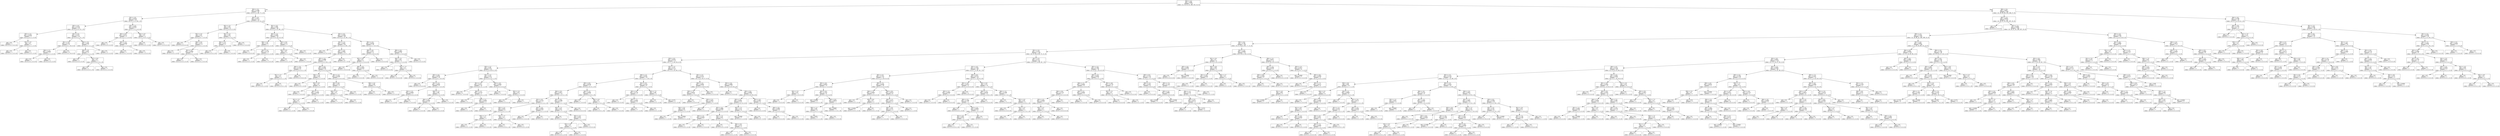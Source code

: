 digraph Tree {
node [shape=box] ;
0 [label="X[3] <= 4.5\ngini = 0.669\nsamples = 472\nvalue = [5, 18, 55, 41, 260, 325, 32, 0]"] ;
1 [label="X[3] <= 3.5\ngini = 0.5268\nsamples = 82\nvalue = [0, 0, 1, 5, 36, 77, 5, 0]"] ;
0 -> 1 [labeldistance=2.5, labelangle=45, headlabel="True"] ;
2 [label="X[1] <= 4.5\ngini = 0.4229\nsamples = 26\nvalue = [0, 0, 1, 2, 5, 26, 1, 0]"] ;
1 -> 2 ;
3 [label="X[2] <= 4.5\ngini = 0.3128\nsamples = 19\nvalue = [0, 0, 0, 0, 4, 22, 1, 0]"] ;
2 -> 3 ;
4 [label="X[2] <= 2.5\ngini = 0.4444\nsamples = 3\nvalue = [0, 0, 0, 0, 2, 1, 0, 0]"] ;
3 -> 4 ;
5 [label="gini = 0.0\nsamples = 1\nvalue = [0, 0, 0, 0, 1, 0, 0, 0]"] ;
4 -> 5 ;
6 [label="X[1] <= 2.0\ngini = 0.5\nsamples = 2\nvalue = [0, 0, 0, 0, 1, 1, 0, 0]"] ;
4 -> 6 ;
7 [label="gini = 0.0\nsamples = 1\nvalue = [0, 0, 0, 0, 1, 0, 0, 0]"] ;
6 -> 7 ;
8 [label="gini = 0.0\nsamples = 1\nvalue = [0, 0, 0, 0, 0, 1, 0, 0]"] ;
6 -> 8 ;
9 [label="X[1] <= 3.5\ngini = 0.2257\nsamples = 16\nvalue = [0, 0, 0, 0, 2, 21, 1, 0]"] ;
3 -> 9 ;
10 [label="X[1] <= 0.5\ngini = 0.1107\nsamples = 11\nvalue = [0, 0, 0, 0, 1, 16, 0, 0]"] ;
9 -> 10 ;
11 [label="X[4] <= 2.5\ngini = 0.4444\nsamples = 2\nvalue = [0, 0, 0, 0, 1, 2, 0, 0]"] ;
10 -> 11 ;
12 [label="gini = 0.0\nsamples = 1\nvalue = [0, 0, 0, 0, 1, 0, 0, 0]"] ;
11 -> 12 ;
13 [label="gini = 0.0\nsamples = 1\nvalue = [0, 0, 0, 0, 0, 2, 0, 0]"] ;
11 -> 13 ;
14 [label="gini = 0.0\nsamples = 9\nvalue = [0, 0, 0, 0, 0, 14, 0, 0]"] ;
10 -> 14 ;
15 [label="X[4] <= 3.5\ngini = 0.449\nsamples = 5\nvalue = [0, 0, 0, 0, 1, 5, 1, 0]"] ;
9 -> 15 ;
16 [label="X[4] <= 2.0\ngini = 0.625\nsamples = 3\nvalue = [0, 0, 0, 0, 1, 2, 1, 0]"] ;
15 -> 16 ;
17 [label="gini = 0.0\nsamples = 1\nvalue = [0, 0, 0, 0, 0, 2, 0, 0]"] ;
16 -> 17 ;
18 [label="X[2] <= 6.0\ngini = 0.5\nsamples = 2\nvalue = [0, 0, 0, 0, 1, 0, 1, 0]"] ;
16 -> 18 ;
19 [label="gini = 0.0\nsamples = 1\nvalue = [0, 0, 0, 0, 0, 0, 1, 0]"] ;
18 -> 19 ;
20 [label="gini = 0.0\nsamples = 1\nvalue = [0, 0, 0, 0, 1, 0, 0, 0]"] ;
18 -> 20 ;
21 [label="gini = 0.0\nsamples = 2\nvalue = [0, 0, 0, 0, 0, 3, 0, 0]"] ;
15 -> 21 ;
22 [label="X[1] <= 5.5\ngini = 0.6562\nsamples = 7\nvalue = [0, 0, 1, 2, 1, 4, 0, 0]"] ;
2 -> 22 ;
23 [label="X[2] <= 6.5\ngini = 0.6111\nsamples = 5\nvalue = [0, 0, 0, 2, 1, 3, 0, 0]"] ;
22 -> 23 ;
24 [label="gini = 0.0\nsamples = 2\nvalue = [0, 0, 0, 0, 0, 3, 0, 0]"] ;
23 -> 24 ;
25 [label="X[3] <= 2.5\ngini = 0.4444\nsamples = 3\nvalue = [0, 0, 0, 2, 1, 0, 0, 0]"] ;
23 -> 25 ;
26 [label="gini = 0.0\nsamples = 1\nvalue = [0, 0, 0, 0, 1, 0, 0, 0]"] ;
25 -> 26 ;
27 [label="gini = 0.0\nsamples = 2\nvalue = [0, 0, 0, 2, 0, 0, 0, 0]"] ;
25 -> 27 ;
28 [label="X[4] <= 4.5\ngini = 0.5\nsamples = 2\nvalue = [0, 0, 1, 0, 0, 1, 0, 0]"] ;
22 -> 28 ;
29 [label="gini = 0.0\nsamples = 1\nvalue = [0, 0, 0, 0, 0, 1, 0, 0]"] ;
28 -> 29 ;
30 [label="gini = 0.0\nsamples = 1\nvalue = [0, 0, 1, 0, 0, 0, 0, 0]"] ;
28 -> 30 ;
31 [label="X[2] <= 4.5\ngini = 0.5472\nsamples = 56\nvalue = [0, 0, 0, 3, 31, 51, 4, 0]"] ;
1 -> 31 ;
32 [label="X[2] <= 3.5\ngini = 0.56\nsamples = 8\nvalue = [0, 0, 0, 0, 9, 3, 3, 0]"] ;
31 -> 32 ;
33 [label="X[1] <= 3.5\ngini = 0.42\nsamples = 5\nvalue = [0, 0, 0, 0, 7, 3, 0, 0]"] ;
32 -> 33 ;
34 [label="gini = 0.0\nsamples = 2\nvalue = [0, 0, 0, 0, 6, 0, 0, 0]"] ;
33 -> 34 ;
35 [label="X[4] <= 0.5\ngini = 0.375\nsamples = 3\nvalue = [0, 0, 0, 0, 1, 3, 0, 0]"] ;
33 -> 35 ;
36 [label="gini = 0.0\nsamples = 1\nvalue = [0, 0, 0, 0, 0, 1, 0, 0]"] ;
35 -> 36 ;
37 [label="X[1] <= 4.5\ngini = 0.4444\nsamples = 2\nvalue = [0, 0, 0, 0, 1, 2, 0, 0]"] ;
35 -> 37 ;
38 [label="gini = 0.0\nsamples = 1\nvalue = [0, 0, 0, 0, 0, 2, 0, 0]"] ;
37 -> 38 ;
39 [label="gini = 0.0\nsamples = 1\nvalue = [0, 0, 0, 0, 1, 0, 0, 0]"] ;
37 -> 39 ;
40 [label="X[1] <= 5.5\ngini = 0.48\nsamples = 3\nvalue = [0, 0, 0, 0, 2, 0, 3, 0]"] ;
32 -> 40 ;
41 [label="X[4] <= 1.5\ngini = 0.375\nsamples = 2\nvalue = [0, 0, 0, 0, 1, 0, 3, 0]"] ;
40 -> 41 ;
42 [label="gini = 0.0\nsamples = 1\nvalue = [0, 0, 0, 0, 0, 0, 3, 0]"] ;
41 -> 42 ;
43 [label="gini = 0.0\nsamples = 1\nvalue = [0, 0, 0, 0, 1, 0, 0, 0]"] ;
41 -> 43 ;
44 [label="gini = 0.0\nsamples = 1\nvalue = [0, 0, 0, 0, 1, 0, 0, 0]"] ;
40 -> 44 ;
45 [label="X[1] <= 0.5\ngini = 0.489\nsamples = 48\nvalue = [0, 0, 0, 3, 22, 48, 1, 0]"] ;
31 -> 45 ;
46 [label="X[2] <= 7.5\ngini = 0.4082\nsamples = 10\nvalue = [0, 0, 0, 0, 10, 4, 0, 0]"] ;
45 -> 46 ;
47 [label="X[4] <= 4.5\ngini = 0.18\nsamples = 7\nvalue = [0, 0, 0, 0, 9, 1, 0, 0]"] ;
46 -> 47 ;
48 [label="gini = 0.0\nsamples = 2\nvalue = [0, 0, 0, 0, 4, 0, 0, 0]"] ;
47 -> 48 ;
49 [label="X[2] <= 5.5\ngini = 0.2778\nsamples = 5\nvalue = [0, 0, 0, 0, 5, 1, 0, 0]"] ;
47 -> 49 ;
50 [label="gini = 0.0\nsamples = 1\nvalue = [0, 0, 0, 0, 0, 1, 0, 0]"] ;
49 -> 50 ;
51 [label="gini = 0.0\nsamples = 4\nvalue = [0, 0, 0, 0, 5, 0, 0, 0]"] ;
49 -> 51 ;
52 [label="X[2] <= 9.5\ngini = 0.375\nsamples = 3\nvalue = [0, 0, 0, 0, 1, 3, 0, 0]"] ;
46 -> 52 ;
53 [label="X[2] <= 8.5\ngini = 0.5\nsamples = 2\nvalue = [0, 0, 0, 0, 1, 1, 0, 0]"] ;
52 -> 53 ;
54 [label="gini = 0.0\nsamples = 1\nvalue = [0, 0, 0, 0, 0, 1, 0, 0]"] ;
53 -> 54 ;
55 [label="gini = 0.0\nsamples = 1\nvalue = [0, 0, 0, 0, 1, 0, 0, 0]"] ;
53 -> 55 ;
56 [label="gini = 0.0\nsamples = 1\nvalue = [0, 0, 0, 0, 0, 2, 0, 0]"] ;
52 -> 56 ;
57 [label="X[1] <= 4.5\ngini = 0.4194\nsamples = 38\nvalue = [0, 0, 0, 3, 12, 44, 1, 0]"] ;
45 -> 57 ;
58 [label="X[1] <= 1.5\ngini = 0.2407\nsamples = 28\nvalue = [0, 0, 0, 0, 5, 38, 1, 0]"] ;
57 -> 58 ;
59 [label="gini = 0.0\nsamples = 5\nvalue = [0, 0, 0, 0, 0, 11, 0, 0]"] ;
58 -> 59 ;
60 [label="X[1] <= 3.5\ngini = 0.3067\nsamples = 23\nvalue = [0, 0, 0, 0, 5, 27, 1, 0]"] ;
58 -> 60 ;
61 [label="X[2] <= 5.5\ngini = 0.3698\nsamples = 17\nvalue = [0, 0, 0, 0, 5, 20, 1, 0]"] ;
60 -> 61 ;
62 [label="X[4] <= 2.0\ngini = 0.1528\nsamples = 5\nvalue = [0, 0, 0, 0, 0, 11, 1, 0]"] ;
61 -> 62 ;
63 [label="X[1] <= 2.5\ngini = 0.5\nsamples = 2\nvalue = [0, 0, 0, 0, 0, 1, 1, 0]"] ;
62 -> 63 ;
64 [label="gini = 0.0\nsamples = 1\nvalue = [0, 0, 0, 0, 0, 1, 0, 0]"] ;
63 -> 64 ;
65 [label="gini = 0.0\nsamples = 1\nvalue = [0, 0, 0, 0, 0, 0, 1, 0]"] ;
63 -> 65 ;
66 [label="gini = 0.0\nsamples = 3\nvalue = [0, 0, 0, 0, 0, 10, 0, 0]"] ;
62 -> 66 ;
67 [label="X[0] <= 0.5\ngini = 0.4592\nsamples = 12\nvalue = [0, 0, 0, 0, 5, 9, 0, 0]"] ;
61 -> 67 ;
68 [label="X[4] <= 1.5\ngini = 0.48\nsamples = 5\nvalue = [0, 0, 0, 0, 2, 3, 0, 0]"] ;
67 -> 68 ;
69 [label="gini = 0.0\nsamples = 1\nvalue = [0, 0, 0, 0, 0, 1, 0, 0]"] ;
68 -> 69 ;
70 [label="X[2] <= 6.5\ngini = 0.5\nsamples = 4\nvalue = [0, 0, 0, 0, 2, 2, 0, 0]"] ;
68 -> 70 ;
71 [label="gini = 0.0\nsamples = 1\nvalue = [0, 0, 0, 0, 1, 0, 0, 0]"] ;
70 -> 71 ;
72 [label="X[2] <= 7.5\ngini = 0.4444\nsamples = 3\nvalue = [0, 0, 0, 0, 1, 2, 0, 0]"] ;
70 -> 72 ;
73 [label="X[1] <= 2.5\ngini = 0.5\nsamples = 2\nvalue = [0, 0, 0, 0, 1, 1, 0, 0]"] ;
72 -> 73 ;
74 [label="gini = 0.0\nsamples = 1\nvalue = [0, 0, 0, 0, 0, 1, 0, 0]"] ;
73 -> 74 ;
75 [label="gini = 0.0\nsamples = 1\nvalue = [0, 0, 0, 0, 1, 0, 0, 0]"] ;
73 -> 75 ;
76 [label="gini = 0.0\nsamples = 1\nvalue = [0, 0, 0, 0, 0, 1, 0, 0]"] ;
72 -> 76 ;
77 [label="X[1] <= 2.5\ngini = 0.4444\nsamples = 7\nvalue = [0, 0, 0, 0, 3, 6, 0, 0]"] ;
67 -> 77 ;
78 [label="X[2] <= 8.5\ngini = 0.375\nsamples = 3\nvalue = [0, 0, 0, 0, 1, 3, 0, 0]"] ;
77 -> 78 ;
79 [label="X[4] <= 3.5\ngini = 0.5\nsamples = 2\nvalue = [0, 0, 0, 0, 1, 1, 0, 0]"] ;
78 -> 79 ;
80 [label="gini = 0.0\nsamples = 1\nvalue = [0, 0, 0, 0, 1, 0, 0, 0]"] ;
79 -> 80 ;
81 [label="gini = 0.0\nsamples = 1\nvalue = [0, 0, 0, 0, 0, 1, 0, 0]"] ;
79 -> 81 ;
82 [label="gini = 0.0\nsamples = 1\nvalue = [0, 0, 0, 0, 0, 2, 0, 0]"] ;
78 -> 82 ;
83 [label="X[4] <= 4.5\ngini = 0.48\nsamples = 4\nvalue = [0, 0, 0, 0, 2, 3, 0, 0]"] ;
77 -> 83 ;
84 [label="gini = 0.0\nsamples = 1\nvalue = [0, 0, 0, 0, 2, 0, 0, 0]"] ;
83 -> 84 ;
85 [label="gini = 0.0\nsamples = 3\nvalue = [0, 0, 0, 0, 0, 3, 0, 0]"] ;
83 -> 85 ;
86 [label="gini = 0.0\nsamples = 6\nvalue = [0, 0, 0, 0, 0, 7, 0, 0]"] ;
60 -> 86 ;
87 [label="X[1] <= 5.5\ngini = 0.6328\nsamples = 10\nvalue = [0, 0, 0, 3, 7, 6, 0, 0]"] ;
57 -> 87 ;
88 [label="X[0] <= 0.5\ngini = 0.375\nsamples = 4\nvalue = [0, 0, 0, 2, 6, 0, 0, 0]"] ;
87 -> 88 ;
89 [label="X[2] <= 6.0\ngini = 0.5\nsamples = 3\nvalue = [0, 0, 0, 2, 2, 0, 0, 0]"] ;
88 -> 89 ;
90 [label="gini = 0.0\nsamples = 1\nvalue = [0, 0, 0, 1, 0, 0, 0, 0]"] ;
89 -> 90 ;
91 [label="X[4] <= 0.5\ngini = 0.4444\nsamples = 2\nvalue = [0, 0, 0, 1, 2, 0, 0, 0]"] ;
89 -> 91 ;
92 [label="gini = 0.0\nsamples = 1\nvalue = [0, 0, 0, 0, 2, 0, 0, 0]"] ;
91 -> 92 ;
93 [label="gini = 0.0\nsamples = 1\nvalue = [0, 0, 0, 1, 0, 0, 0, 0]"] ;
91 -> 93 ;
94 [label="gini = 0.0\nsamples = 1\nvalue = [0, 0, 0, 0, 4, 0, 0, 0]"] ;
88 -> 94 ;
95 [label="X[0] <= 0.5\ngini = 0.4062\nsamples = 6\nvalue = [0, 0, 0, 1, 1, 6, 0, 0]"] ;
87 -> 95 ;
96 [label="X[4] <= 3.5\ngini = 0.56\nsamples = 4\nvalue = [0, 0, 0, 1, 1, 3, 0, 0]"] ;
95 -> 96 ;
97 [label="gini = 0.0\nsamples = 2\nvalue = [0, 0, 0, 0, 0, 3, 0, 0]"] ;
96 -> 97 ;
98 [label="X[2] <= 7.5\ngini = 0.5\nsamples = 2\nvalue = [0, 0, 0, 1, 1, 0, 0, 0]"] ;
96 -> 98 ;
99 [label="gini = 0.0\nsamples = 1\nvalue = [0, 0, 0, 1, 0, 0, 0, 0]"] ;
98 -> 99 ;
100 [label="gini = 0.0\nsamples = 1\nvalue = [0, 0, 0, 0, 1, 0, 0, 0]"] ;
98 -> 100 ;
101 [label="gini = 0.0\nsamples = 2\nvalue = [0, 0, 0, 0, 0, 3, 0, 0]"] ;
95 -> 101 ;
102 [label="X[0] <= 0.5\ngini = 0.6877\nsamples = 390\nvalue = [5, 18, 54, 36, 224, 248, 27, 0]"] ;
0 -> 102 [labeldistance=2.5, labelangle=-45, headlabel="False"] ;
103 [label="X[2] <= 1.5\ngini = 0.6976\nsamples = 347\nvalue = [5, 18, 51, 32, 201, 207, 25, 0]"] ;
102 -> 103 ;
104 [label="gini = 0.0\nsamples = 2\nvalue = [0, 0, 0, 0, 5, 0, 0, 0]"] ;
103 -> 104 ;
105 [label="X[2] <= 7.5\ngini = 0.6989\nsamples = 345\nvalue = [5, 18, 51, 32, 196, 207, 25, 0]"] ;
103 -> 105 ;
106 [label="X[4] <= 2.5\ngini = 0.7018\nsamples = 325\nvalue = [5, 16, 48, 32, 190, 189, 25, 0]"] ;
105 -> 106 ;
107 [label="X[2] <= 6.5\ngini = 0.709\nsamples = 161\nvalue = [4, 11, 34, 8, 101, 77, 11, 0]"] ;
106 -> 107 ;
108 [label="X[1] <= 3.5\ngini = 0.7073\nsamples = 139\nvalue = [4, 11, 24, 6, 85, 72, 11, 0]"] ;
107 -> 108 ;
109 [label="X[3] <= 6.5\ngini = 0.6142\nsamples = 75\nvalue = [0, 2, 7, 2, 45, 54, 4, 0]"] ;
108 -> 109 ;
110 [label="X[3] <= 5.5\ngini = 0.591\nsamples = 23\nvalue = [0, 0, 4, 0, 20, 9, 2, 0]"] ;
109 -> 110 ;
111 [label="X[2] <= 4.5\ngini = 0.4978\nsamples = 10\nvalue = [0, 0, 0, 0, 7, 8, 0, 0]"] ;
110 -> 111 ;
112 [label="gini = 0.0\nsamples = 4\nvalue = [0, 0, 0, 0, 0, 4, 0, 0]"] ;
111 -> 112 ;
113 [label="X[1] <= 1.5\ngini = 0.4628\nsamples = 6\nvalue = [0, 0, 0, 0, 7, 4, 0, 0]"] ;
111 -> 113 ;
114 [label="X[2] <= 5.5\ngini = 0.4444\nsamples = 3\nvalue = [0, 0, 0, 0, 4, 2, 0, 0]"] ;
113 -> 114 ;
115 [label="gini = 0.5\nsamples = 2\nvalue = [0, 0, 0, 0, 2, 2, 0, 0]"] ;
114 -> 115 ;
116 [label="gini = 0.0\nsamples = 1\nvalue = [0, 0, 0, 0, 2, 0, 0, 0]"] ;
114 -> 116 ;
117 [label="X[4] <= 1.5\ngini = 0.48\nsamples = 3\nvalue = [0, 0, 0, 0, 3, 2, 0, 0]"] ;
113 -> 117 ;
118 [label="X[4] <= 0.5\ngini = 0.4444\nsamples = 2\nvalue = [0, 0, 0, 0, 1, 2, 0, 0]"] ;
117 -> 118 ;
119 [label="gini = 0.0\nsamples = 1\nvalue = [0, 0, 0, 0, 1, 0, 0, 0]"] ;
118 -> 119 ;
120 [label="gini = 0.0\nsamples = 1\nvalue = [0, 0, 0, 0, 0, 2, 0, 0]"] ;
118 -> 120 ;
121 [label="gini = 0.0\nsamples = 1\nvalue = [0, 0, 0, 0, 2, 0, 0, 0]"] ;
117 -> 121 ;
122 [label="X[1] <= 2.5\ngini = 0.525\nsamples = 13\nvalue = [0, 0, 4, 0, 13, 1, 2, 0]"] ;
110 -> 122 ;
123 [label="X[1] <= 1.5\ngini = 0.3571\nsamples = 10\nvalue = [0, 0, 0, 0, 11, 1, 2, 0]"] ;
122 -> 123 ;
124 [label="gini = 0.0\nsamples = 5\nvalue = [0, 0, 0, 0, 7, 0, 0, 0]"] ;
123 -> 124 ;
125 [label="X[4] <= 1.5\ngini = 0.5714\nsamples = 5\nvalue = [0, 0, 0, 0, 4, 1, 2, 0]"] ;
123 -> 125 ;
126 [label="gini = 0.0\nsamples = 3\nvalue = [0, 0, 0, 0, 4, 0, 0, 0]"] ;
125 -> 126 ;
127 [label="X[2] <= 5.5\ngini = 0.4444\nsamples = 2\nvalue = [0, 0, 0, 0, 0, 1, 2, 0]"] ;
125 -> 127 ;
128 [label="gini = 0.0\nsamples = 1\nvalue = [0, 0, 0, 0, 0, 1, 0, 0]"] ;
127 -> 128 ;
129 [label="gini = 0.0\nsamples = 1\nvalue = [0, 0, 0, 0, 0, 0, 2, 0]"] ;
127 -> 129 ;
130 [label="X[2] <= 4.5\ngini = 0.4444\nsamples = 3\nvalue = [0, 0, 4, 0, 2, 0, 0, 0]"] ;
122 -> 130 ;
131 [label="gini = 0.0\nsamples = 1\nvalue = [0, 0, 0, 0, 1, 0, 0, 0]"] ;
130 -> 131 ;
132 [label="X[2] <= 5.5\ngini = 0.32\nsamples = 2\nvalue = [0, 0, 4, 0, 1, 0, 0, 0]"] ;
130 -> 132 ;
133 [label="gini = 0.0\nsamples = 1\nvalue = [0, 0, 4, 0, 0, 0, 0, 0]"] ;
132 -> 133 ;
134 [label="gini = 0.0\nsamples = 1\nvalue = [0, 0, 0, 0, 1, 0, 0, 0]"] ;
132 -> 134 ;
135 [label="X[1] <= 1.5\ngini = 0.572\nsamples = 52\nvalue = [0, 2, 3, 2, 25, 45, 2, 0]"] ;
109 -> 135 ;
136 [label="X[4] <= 1.5\ngini = 0.6191\nsamples = 25\nvalue = [0, 0, 3, 2, 7, 18, 2, 0]"] ;
135 -> 136 ;
137 [label="X[3] <= 8.5\ngini = 0.6259\nsamples = 17\nvalue = [0, 0, 0, 2, 6, 11, 2, 0]"] ;
136 -> 137 ;
138 [label="X[4] <= 0.5\ngini = 0.5617\nsamples = 14\nvalue = [0, 0, 0, 2, 4, 11, 1, 0]"] ;
137 -> 138 ;
139 [label="X[1] <= 0.5\ngini = 0.5714\nsamples = 7\nvalue = [0, 0, 0, 0, 2, 4, 1, 0]"] ;
138 -> 139 ;
140 [label="X[2] <= 5.5\ngini = 0.625\nsamples = 4\nvalue = [0, 0, 0, 0, 1, 2, 1, 0]"] ;
139 -> 140 ;
141 [label="X[3] <= 7.5\ngini = 0.5\nsamples = 2\nvalue = [0, 0, 0, 0, 1, 1, 0, 0]"] ;
140 -> 141 ;
142 [label="gini = 0.0\nsamples = 1\nvalue = [0, 0, 0, 0, 0, 1, 0, 0]"] ;
141 -> 142 ;
143 [label="gini = 0.0\nsamples = 1\nvalue = [0, 0, 0, 0, 1, 0, 0, 0]"] ;
141 -> 143 ;
144 [label="X[3] <= 7.5\ngini = 0.5\nsamples = 2\nvalue = [0, 0, 0, 0, 0, 1, 1, 0]"] ;
140 -> 144 ;
145 [label="gini = 0.0\nsamples = 1\nvalue = [0, 0, 0, 0, 0, 0, 1, 0]"] ;
144 -> 145 ;
146 [label="gini = 0.0\nsamples = 1\nvalue = [0, 0, 0, 0, 0, 1, 0, 0]"] ;
144 -> 146 ;
147 [label="X[2] <= 4.5\ngini = 0.4444\nsamples = 3\nvalue = [0, 0, 0, 0, 1, 2, 0, 0]"] ;
139 -> 147 ;
148 [label="gini = 0.0\nsamples = 1\nvalue = [0, 0, 0, 0, 1, 0, 0, 0]"] ;
147 -> 148 ;
149 [label="gini = 0.0\nsamples = 2\nvalue = [0, 0, 0, 0, 0, 2, 0, 0]"] ;
147 -> 149 ;
150 [label="X[1] <= 0.5\ngini = 0.5289\nsamples = 7\nvalue = [0, 0, 0, 2, 2, 7, 0, 0]"] ;
138 -> 150 ;
151 [label="X[3] <= 7.5\ngini = 0.64\nsamples = 4\nvalue = [0, 0, 0, 2, 2, 1, 0, 0]"] ;
150 -> 151 ;
152 [label="gini = 0.0\nsamples = 1\nvalue = [0, 0, 0, 0, 1, 0, 0, 0]"] ;
151 -> 152 ;
153 [label="X[2] <= 5.5\ngini = 0.625\nsamples = 3\nvalue = [0, 0, 0, 2, 1, 1, 0, 0]"] ;
151 -> 153 ;
154 [label="X[2] <= 4.0\ngini = 0.5\nsamples = 2\nvalue = [0, 0, 0, 0, 1, 1, 0, 0]"] ;
153 -> 154 ;
155 [label="gini = 0.0\nsamples = 1\nvalue = [0, 0, 0, 0, 0, 1, 0, 0]"] ;
154 -> 155 ;
156 [label="gini = 0.0\nsamples = 1\nvalue = [0, 0, 0, 0, 1, 0, 0, 0]"] ;
154 -> 156 ;
157 [label="gini = 0.0\nsamples = 1\nvalue = [0, 0, 0, 2, 0, 0, 0, 0]"] ;
153 -> 157 ;
158 [label="gini = 0.0\nsamples = 3\nvalue = [0, 0, 0, 0, 0, 6, 0, 0]"] ;
150 -> 158 ;
159 [label="X[2] <= 3.5\ngini = 0.4444\nsamples = 3\nvalue = [0, 0, 0, 0, 2, 0, 1, 0]"] ;
137 -> 159 ;
160 [label="gini = 0.0\nsamples = 1\nvalue = [0, 0, 0, 0, 1, 0, 0, 0]"] ;
159 -> 160 ;
161 [label="X[4] <= 0.5\ngini = 0.5\nsamples = 2\nvalue = [0, 0, 0, 0, 1, 0, 1, 0]"] ;
159 -> 161 ;
162 [label="gini = 0.0\nsamples = 1\nvalue = [0, 0, 0, 0, 0, 0, 1, 0]"] ;
161 -> 162 ;
163 [label="gini = 0.0\nsamples = 1\nvalue = [0, 0, 0, 0, 1, 0, 0, 0]"] ;
161 -> 163 ;
164 [label="X[1] <= 0.5\ngini = 0.5124\nsamples = 8\nvalue = [0, 0, 3, 0, 1, 7, 0, 0]"] ;
136 -> 164 ;
165 [label="X[2] <= 4.5\ngini = 0.2778\nsamples = 5\nvalue = [0, 0, 0, 0, 1, 5, 0, 0]"] ;
164 -> 165 ;
166 [label="gini = 0.0\nsamples = 2\nvalue = [0, 0, 0, 0, 0, 3, 0, 0]"] ;
165 -> 166 ;
167 [label="X[3] <= 7.5\ngini = 0.4444\nsamples = 3\nvalue = [0, 0, 0, 0, 1, 2, 0, 0]"] ;
165 -> 167 ;
168 [label="gini = 0.5\nsamples = 2\nvalue = [0, 0, 0, 0, 1, 1, 0, 0]"] ;
167 -> 168 ;
169 [label="gini = 0.0\nsamples = 1\nvalue = [0, 0, 0, 0, 0, 1, 0, 0]"] ;
167 -> 169 ;
170 [label="X[3] <= 7.5\ngini = 0.48\nsamples = 3\nvalue = [0, 0, 3, 0, 0, 2, 0, 0]"] ;
164 -> 170 ;
171 [label="gini = 0.0\nsamples = 1\nvalue = [0, 0, 0, 0, 0, 1, 0, 0]"] ;
170 -> 171 ;
172 [label="gini = 0.375\nsamples = 2\nvalue = [0, 0, 3, 0, 0, 1, 0, 0]"] ;
170 -> 172 ;
173 [label="X[1] <= 2.5\ngini = 0.5215\nsamples = 27\nvalue = [0, 2, 0, 0, 18, 27, 0, 0]"] ;
135 -> 173 ;
174 [label="X[4] <= 1.5\ngini = 0.4938\nsamples = 12\nvalue = [0, 0, 0, 0, 10, 8, 0, 0]"] ;
173 -> 174 ;
175 [label="X[3] <= 7.5\ngini = 0.4978\nsamples = 10\nvalue = [0, 0, 0, 0, 7, 8, 0, 0]"] ;
174 -> 175 ;
176 [label="gini = 0.0\nsamples = 4\nvalue = [0, 0, 0, 0, 0, 6, 0, 0]"] ;
175 -> 176 ;
177 [label="X[2] <= 5.5\ngini = 0.3457\nsamples = 6\nvalue = [0, 0, 0, 0, 7, 2, 0, 0]"] ;
175 -> 177 ;
178 [label="X[4] <= 0.5\ngini = 0.48\nsamples = 4\nvalue = [0, 0, 0, 0, 3, 2, 0, 0]"] ;
177 -> 178 ;
179 [label="gini = 0.5\nsamples = 2\nvalue = [0, 0, 0, 0, 1, 1, 0, 0]"] ;
178 -> 179 ;
180 [label="gini = 0.4444\nsamples = 2\nvalue = [0, 0, 0, 0, 2, 1, 0, 0]"] ;
178 -> 180 ;
181 [label="gini = 0.0\nsamples = 2\nvalue = [0, 0, 0, 0, 4, 0, 0, 0]"] ;
177 -> 181 ;
182 [label="gini = 0.0\nsamples = 2\nvalue = [0, 0, 0, 0, 3, 0, 0, 0]"] ;
174 -> 182 ;
183 [label="X[2] <= 3.5\ngini = 0.4899\nsamples = 15\nvalue = [0, 2, 0, 0, 8, 19, 0, 0]"] ;
173 -> 183 ;
184 [label="gini = 0.0\nsamples = 1\nvalue = [0, 0, 0, 0, 2, 0, 0, 0]"] ;
183 -> 184 ;
185 [label="X[3] <= 8.5\ngini = 0.4499\nsamples = 14\nvalue = [0, 2, 0, 0, 6, 19, 0, 0]"] ;
183 -> 185 ;
186 [label="X[2] <= 5.5\ngini = 0.4444\nsamples = 11\nvalue = [0, 0, 0, 0, 6, 12, 0, 0]"] ;
185 -> 186 ;
187 [label="X[2] <= 4.5\ngini = 0.4688\nsamples = 5\nvalue = [0, 0, 0, 0, 5, 3, 0, 0]"] ;
186 -> 187 ;
188 [label="X[3] <= 7.5\ngini = 0.4444\nsamples = 2\nvalue = [0, 0, 0, 0, 2, 1, 0, 0]"] ;
187 -> 188 ;
189 [label="gini = 0.0\nsamples = 1\nvalue = [0, 0, 0, 0, 0, 1, 0, 0]"] ;
188 -> 189 ;
190 [label="gini = 0.0\nsamples = 1\nvalue = [0, 0, 0, 0, 2, 0, 0, 0]"] ;
188 -> 190 ;
191 [label="X[3] <= 7.5\ngini = 0.48\nsamples = 3\nvalue = [0, 0, 0, 0, 3, 2, 0, 0]"] ;
187 -> 191 ;
192 [label="gini = 0.0\nsamples = 1\nvalue = [0, 0, 0, 0, 0, 1, 0, 0]"] ;
191 -> 192 ;
193 [label="X[4] <= 0.5\ngini = 0.375\nsamples = 2\nvalue = [0, 0, 0, 0, 3, 1, 0, 0]"] ;
191 -> 193 ;
194 [label="gini = 0.0\nsamples = 1\nvalue = [0, 0, 0, 0, 0, 1, 0, 0]"] ;
193 -> 194 ;
195 [label="gini = 0.0\nsamples = 1\nvalue = [0, 0, 0, 0, 3, 0, 0, 0]"] ;
193 -> 195 ;
196 [label="X[3] <= 7.5\ngini = 0.18\nsamples = 6\nvalue = [0, 0, 0, 0, 1, 9, 0, 0]"] ;
186 -> 196 ;
197 [label="gini = 0.4444\nsamples = 2\nvalue = [0, 0, 0, 0, 1, 2, 0, 0]"] ;
196 -> 197 ;
198 [label="gini = 0.0\nsamples = 4\nvalue = [0, 0, 0, 0, 0, 7, 0, 0]"] ;
196 -> 198 ;
199 [label="X[2] <= 4.5\ngini = 0.3457\nsamples = 3\nvalue = [0, 2, 0, 0, 0, 7, 0, 0]"] ;
185 -> 199 ;
200 [label="gini = 0.0\nsamples = 1\nvalue = [0, 0, 0, 0, 0, 2, 0, 0]"] ;
199 -> 200 ;
201 [label="X[4] <= 0.5\ngini = 0.4082\nsamples = 2\nvalue = [0, 2, 0, 0, 0, 5, 0, 0]"] ;
199 -> 201 ;
202 [label="gini = 0.0\nsamples = 1\nvalue = [0, 2, 0, 0, 0, 0, 0, 0]"] ;
201 -> 202 ;
203 [label="gini = 0.0\nsamples = 1\nvalue = [0, 0, 0, 0, 0, 5, 0, 0]"] ;
201 -> 203 ;
204 [label="X[1] <= 5.5\ngini = 0.7577\nsamples = 64\nvalue = [4, 9, 17, 4, 40, 18, 7, 0]"] ;
108 -> 204 ;
205 [label="X[1] <= 4.5\ngini = 0.7256\nsamples = 40\nvalue = [3, 0, 7, 3, 26, 14, 7, 0]"] ;
204 -> 205 ;
206 [label="X[2] <= 5.5\ngini = 0.7515\nsamples = 21\nvalue = [0, 0, 5, 2, 10, 8, 4, 0]"] ;
205 -> 206 ;
207 [label="X[2] <= 3.5\ngini = 0.6953\nsamples = 11\nvalue = [0, 0, 0, 2, 7, 3, 4, 0]"] ;
206 -> 207 ;
208 [label="X[2] <= 2.5\ngini = 0.32\nsamples = 2\nvalue = [0, 0, 0, 1, 4, 0, 0, 0]"] ;
207 -> 208 ;
209 [label="gini = 0.0\nsamples = 1\nvalue = [0, 0, 0, 1, 0, 0, 0, 0]"] ;
208 -> 209 ;
210 [label="gini = 0.0\nsamples = 1\nvalue = [0, 0, 0, 0, 4, 0, 0, 0]"] ;
208 -> 210 ;
211 [label="X[2] <= 4.5\ngini = 0.7107\nsamples = 9\nvalue = [0, 0, 0, 1, 3, 3, 4, 0]"] ;
207 -> 211 ;
212 [label="gini = 0.4444\nsamples = 2\nvalue = [0, 0, 0, 0, 0, 2, 1, 0]"] ;
211 -> 212 ;
213 [label="X[3] <= 6.5\ngini = 0.6875\nsamples = 7\nvalue = [0, 0, 0, 1, 3, 1, 3, 0]"] ;
211 -> 213 ;
214 [label="X[4] <= 1.5\ngini = 0.64\nsamples = 4\nvalue = [0, 0, 0, 0, 2, 1, 2, 0]"] ;
213 -> 214 ;
215 [label="gini = 0.625\nsamples = 3\nvalue = [0, 0, 0, 0, 1, 1, 2, 0]"] ;
214 -> 215 ;
216 [label="gini = 0.0\nsamples = 1\nvalue = [0, 0, 0, 0, 1, 0, 0, 0]"] ;
214 -> 216 ;
217 [label="gini = 0.6667\nsamples = 3\nvalue = [0, 0, 0, 1, 1, 0, 1, 0]"] ;
213 -> 217 ;
218 [label="X[3] <= 7.5\ngini = 0.6509\nsamples = 10\nvalue = [0, 0, 5, 0, 3, 5, 0, 0]"] ;
206 -> 218 ;
219 [label="X[4] <= 1.0\ngini = 0.4444\nsamples = 4\nvalue = [0, 0, 2, 0, 0, 4, 0, 0]"] ;
218 -> 219 ;
220 [label="gini = 0.0\nsamples = 1\nvalue = [0, 0, 0, 0, 0, 2, 0, 0]"] ;
219 -> 220 ;
221 [label="X[3] <= 6.0\ngini = 0.5\nsamples = 3\nvalue = [0, 0, 2, 0, 0, 2, 0, 0]"] ;
219 -> 221 ;
222 [label="gini = 0.4444\nsamples = 2\nvalue = [0, 0, 2, 0, 0, 1, 0, 0]"] ;
221 -> 222 ;
223 [label="gini = 0.0\nsamples = 1\nvalue = [0, 0, 0, 0, 0, 1, 0, 0]"] ;
221 -> 223 ;
224 [label="X[3] <= 8.5\ngini = 0.6122\nsamples = 6\nvalue = [0, 0, 3, 0, 3, 1, 0, 0]"] ;
218 -> 224 ;
225 [label="X[4] <= 1.5\ngini = 0.6111\nsamples = 5\nvalue = [0, 0, 3, 0, 2, 1, 0, 0]"] ;
224 -> 225 ;
226 [label="X[4] <= 0.5\ngini = 0.375\nsamples = 3\nvalue = [0, 0, 3, 0, 1, 0, 0, 0]"] ;
225 -> 226 ;
227 [label="gini = 0.5\nsamples = 2\nvalue = [0, 0, 1, 0, 1, 0, 0, 0]"] ;
226 -> 227 ;
228 [label="gini = 0.0\nsamples = 1\nvalue = [0, 0, 2, 0, 0, 0, 0, 0]"] ;
226 -> 228 ;
229 [label="gini = 0.5\nsamples = 2\nvalue = [0, 0, 0, 0, 1, 1, 0, 0]"] ;
225 -> 229 ;
230 [label="gini = 0.0\nsamples = 1\nvalue = [0, 0, 0, 0, 1, 0, 0, 0]"] ;
224 -> 230 ;
231 [label="X[4] <= 0.5\ngini = 0.6722\nsamples = 19\nvalue = [3, 0, 2, 1, 16, 6, 3, 0]"] ;
205 -> 231 ;
232 [label="X[2] <= 3.5\ngini = 0.2975\nsamples = 6\nvalue = [0, 0, 2, 0, 9, 0, 0, 0]"] ;
231 -> 232 ;
233 [label="X[3] <= 5.5\ngini = 0.4444\nsamples = 2\nvalue = [0, 0, 2, 0, 1, 0, 0, 0]"] ;
232 -> 233 ;
234 [label="gini = 0.0\nsamples = 1\nvalue = [0, 0, 0, 0, 1, 0, 0, 0]"] ;
233 -> 234 ;
235 [label="gini = 0.0\nsamples = 1\nvalue = [0, 0, 2, 0, 0, 0, 0, 0]"] ;
233 -> 235 ;
236 [label="gini = 0.0\nsamples = 4\nvalue = [0, 0, 0, 0, 8, 0, 0, 0]"] ;
232 -> 236 ;
237 [label="X[3] <= 6.5\ngini = 0.74\nsamples = 13\nvalue = [3, 0, 0, 1, 7, 6, 3, 0]"] ;
231 -> 237 ;
238 [label="X[4] <= 1.5\ngini = 0.6528\nsamples = 6\nvalue = [3, 0, 0, 1, 0, 6, 2, 0]"] ;
237 -> 238 ;
239 [label="X[3] <= 5.5\ngini = 0.7188\nsamples = 5\nvalue = [3, 0, 0, 1, 0, 2, 2, 0]"] ;
238 -> 239 ;
240 [label="gini = 0.0\nsamples = 1\nvalue = [0, 0, 0, 0, 0, 1, 0, 0]"] ;
239 -> 240 ;
241 [label="X[2] <= 5.5\ngini = 0.6939\nsamples = 4\nvalue = [3, 0, 0, 1, 0, 1, 2, 0]"] ;
239 -> 241 ;
242 [label="X[2] <= 4.5\ngini = 0.625\nsamples = 3\nvalue = [0, 0, 0, 1, 0, 1, 2, 0]"] ;
241 -> 242 ;
243 [label="gini = 0.0\nsamples = 1\nvalue = [0, 0, 0, 0, 0, 0, 2, 0]"] ;
242 -> 243 ;
244 [label="gini = 0.5\nsamples = 2\nvalue = [0, 0, 0, 1, 0, 1, 0, 0]"] ;
242 -> 244 ;
245 [label="gini = 0.0\nsamples = 1\nvalue = [3, 0, 0, 0, 0, 0, 0, 0]"] ;
241 -> 245 ;
246 [label="gini = 0.0\nsamples = 1\nvalue = [0, 0, 0, 0, 0, 4, 0, 0]"] ;
238 -> 246 ;
247 [label="X[4] <= 1.5\ngini = 0.2188\nsamples = 7\nvalue = [0, 0, 0, 0, 7, 0, 1, 0]"] ;
237 -> 247 ;
248 [label="gini = 0.0\nsamples = 3\nvalue = [0, 0, 0, 0, 3, 0, 0, 0]"] ;
247 -> 248 ;
249 [label="X[2] <= 4.5\ngini = 0.32\nsamples = 4\nvalue = [0, 0, 0, 0, 4, 0, 1, 0]"] ;
247 -> 249 ;
250 [label="gini = 0.0\nsamples = 2\nvalue = [0, 0, 0, 0, 3, 0, 0, 0]"] ;
249 -> 250 ;
251 [label="X[2] <= 5.5\ngini = 0.5\nsamples = 2\nvalue = [0, 0, 0, 0, 1, 0, 1, 0]"] ;
249 -> 251 ;
252 [label="gini = 0.0\nsamples = 1\nvalue = [0, 0, 0, 0, 0, 0, 1, 0]"] ;
251 -> 252 ;
253 [label="gini = 0.0\nsamples = 1\nvalue = [0, 0, 0, 0, 1, 0, 0, 0]"] ;
251 -> 253 ;
254 [label="X[2] <= 5.5\ngini = 0.7403\nsamples = 24\nvalue = [1, 9, 10, 1, 14, 4, 0, 0]"] ;
204 -> 254 ;
255 [label="X[3] <= 7.0\ngini = 0.6844\nsamples = 11\nvalue = [0, 5, 6, 0, 3, 1, 0, 0]"] ;
254 -> 255 ;
256 [label="X[4] <= 1.5\ngini = 0.4444\nsamples = 8\nvalue = [0, 0, 6, 0, 3, 0, 0, 0]"] ;
255 -> 256 ;
257 [label="X[4] <= 0.5\ngini = 0.2778\nsamples = 5\nvalue = [0, 0, 5, 0, 1, 0, 0, 0]"] ;
256 -> 257 ;
258 [label="X[2] <= 4.5\ngini = 0.4444\nsamples = 3\nvalue = [0, 0, 2, 0, 1, 0, 0, 0]"] ;
257 -> 258 ;
259 [label="X[3] <= 5.5\ngini = 0.5\nsamples = 2\nvalue = [0, 0, 1, 0, 1, 0, 0, 0]"] ;
258 -> 259 ;
260 [label="gini = 0.0\nsamples = 1\nvalue = [0, 0, 0, 0, 1, 0, 0, 0]"] ;
259 -> 260 ;
261 [label="gini = 0.0\nsamples = 1\nvalue = [0, 0, 1, 0, 0, 0, 0, 0]"] ;
259 -> 261 ;
262 [label="gini = 0.0\nsamples = 1\nvalue = [0, 0, 1, 0, 0, 0, 0, 0]"] ;
258 -> 262 ;
263 [label="gini = 0.0\nsamples = 2\nvalue = [0, 0, 3, 0, 0, 0, 0, 0]"] ;
257 -> 263 ;
264 [label="X[3] <= 5.5\ngini = 0.4444\nsamples = 3\nvalue = [0, 0, 1, 0, 2, 0, 0, 0]"] ;
256 -> 264 ;
265 [label="gini = 0.0\nsamples = 2\nvalue = [0, 0, 0, 0, 2, 0, 0, 0]"] ;
264 -> 265 ;
266 [label="gini = 0.0\nsamples = 1\nvalue = [0, 0, 1, 0, 0, 0, 0, 0]"] ;
264 -> 266 ;
267 [label="X[2] <= 4.0\ngini = 0.2778\nsamples = 3\nvalue = [0, 5, 0, 0, 0, 1, 0, 0]"] ;
255 -> 267 ;
268 [label="X[2] <= 2.5\ngini = 0.5\nsamples = 2\nvalue = [0, 1, 0, 0, 0, 1, 0, 0]"] ;
267 -> 268 ;
269 [label="gini = 0.0\nsamples = 1\nvalue = [0, 1, 0, 0, 0, 0, 0, 0]"] ;
268 -> 269 ;
270 [label="gini = 0.0\nsamples = 1\nvalue = [0, 0, 0, 0, 0, 1, 0, 0]"] ;
268 -> 270 ;
271 [label="gini = 0.0\nsamples = 1\nvalue = [0, 4, 0, 0, 0, 0, 0, 0]"] ;
267 -> 271 ;
272 [label="X[3] <= 6.5\ngini = 0.7153\nsamples = 13\nvalue = [1, 4, 4, 1, 11, 3, 0, 0]"] ;
254 -> 272 ;
273 [label="X[4] <= 1.5\ngini = 0.5207\nsamples = 6\nvalue = [1, 0, 4, 0, 8, 0, 0, 0]"] ;
272 -> 273 ;
274 [label="gini = 0.0\nsamples = 1\nvalue = [0, 0, 1, 0, 0, 0, 0, 0]"] ;
273 -> 274 ;
275 [label="X[3] <= 5.5\ngini = 0.4861\nsamples = 5\nvalue = [1, 0, 3, 0, 8, 0, 0, 0]"] ;
273 -> 275 ;
276 [label="gini = 0.4444\nsamples = 2\nvalue = [1, 0, 0, 0, 2, 0, 0, 0]"] ;
275 -> 276 ;
277 [label="gini = 0.4444\nsamples = 3\nvalue = [0, 0, 3, 0, 6, 0, 0, 0]"] ;
275 -> 277 ;
278 [label="X[3] <= 7.5\ngini = 0.7107\nsamples = 7\nvalue = [0, 4, 0, 1, 3, 3, 0, 0]"] ;
272 -> 278 ;
279 [label="X[4] <= 1.5\ngini = 0.716\nsamples = 5\nvalue = [0, 3, 0, 1, 3, 2, 0, 0]"] ;
278 -> 279 ;
280 [label="X[4] <= 0.5\ngini = 0.6111\nsamples = 3\nvalue = [0, 3, 0, 1, 0, 2, 0, 0]"] ;
279 -> 280 ;
281 [label="gini = 0.0\nsamples = 1\nvalue = [0, 0, 0, 0, 0, 2, 0, 0]"] ;
280 -> 281 ;
282 [label="gini = 0.375\nsamples = 2\nvalue = [0, 3, 0, 1, 0, 0, 0, 0]"] ;
280 -> 282 ;
283 [label="gini = 0.0\nsamples = 2\nvalue = [0, 0, 0, 0, 3, 0, 0, 0]"] ;
279 -> 283 ;
284 [label="gini = 0.5\nsamples = 2\nvalue = [0, 1, 0, 0, 0, 1, 0, 0]"] ;
278 -> 284 ;
285 [label="X[1] <= 3.5\ngini = 0.6465\nsamples = 22\nvalue = [0, 0, 10, 2, 16, 5, 0, 0]"] ;
107 -> 285 ;
286 [label="X[1] <= 0.5\ngini = 0.5\nsamples = 9\nvalue = [0, 0, 0, 2, 8, 2, 0, 0]"] ;
285 -> 286 ;
287 [label="X[3] <= 6.5\ngini = 0.4082\nsamples = 4\nvalue = [0, 0, 0, 2, 5, 0, 0, 0]"] ;
286 -> 287 ;
288 [label="gini = 0.0\nsamples = 2\nvalue = [0, 0, 0, 0, 4, 0, 0, 0]"] ;
287 -> 288 ;
289 [label="gini = 0.4444\nsamples = 2\nvalue = [0, 0, 0, 2, 1, 0, 0, 0]"] ;
287 -> 289 ;
290 [label="X[3] <= 6.0\ngini = 0.48\nsamples = 5\nvalue = [0, 0, 0, 0, 3, 2, 0, 0]"] ;
286 -> 290 ;
291 [label="X[1] <= 2.0\ngini = 0.4444\nsamples = 3\nvalue = [0, 0, 0, 0, 2, 1, 0, 0]"] ;
290 -> 291 ;
292 [label="gini = 0.0\nsamples = 1\nvalue = [0, 0, 0, 0, 0, 1, 0, 0]"] ;
291 -> 292 ;
293 [label="gini = 0.0\nsamples = 2\nvalue = [0, 0, 0, 0, 2, 0, 0, 0]"] ;
291 -> 293 ;
294 [label="X[4] <= 1.5\ngini = 0.5\nsamples = 2\nvalue = [0, 0, 0, 0, 1, 1, 0, 0]"] ;
290 -> 294 ;
295 [label="gini = 0.0\nsamples = 1\nvalue = [0, 0, 0, 0, 0, 1, 0, 0]"] ;
294 -> 295 ;
296 [label="gini = 0.0\nsamples = 1\nvalue = [0, 0, 0, 0, 1, 0, 0, 0]"] ;
294 -> 296 ;
297 [label="X[4] <= 1.5\ngini = 0.6077\nsamples = 13\nvalue = [0, 0, 10, 0, 8, 3, 0, 0]"] ;
285 -> 297 ;
298 [label="X[3] <= 7.5\ngini = 0.4938\nsamples = 5\nvalue = [0, 0, 6, 0, 1, 2, 0, 0]"] ;
297 -> 298 ;
299 [label="X[3] <= 6.0\ngini = 0.2449\nsamples = 4\nvalue = [0, 0, 6, 0, 1, 0, 0, 0]"] ;
298 -> 299 ;
300 [label="gini = 0.0\nsamples = 2\nvalue = [0, 0, 5, 0, 0, 0, 0, 0]"] ;
299 -> 300 ;
301 [label="gini = 0.5\nsamples = 2\nvalue = [0, 0, 1, 0, 1, 0, 0, 0]"] ;
299 -> 301 ;
302 [label="gini = 0.0\nsamples = 1\nvalue = [0, 0, 0, 0, 0, 2, 0, 0]"] ;
298 -> 302 ;
303 [label="X[3] <= 5.5\ngini = 0.5417\nsamples = 8\nvalue = [0, 0, 4, 0, 7, 1, 0, 0]"] ;
297 -> 303 ;
304 [label="gini = 0.4444\nsamples = 2\nvalue = [0, 0, 2, 0, 1, 0, 0, 0]"] ;
303 -> 304 ;
305 [label="X[3] <= 6.5\ngini = 0.4938\nsamples = 6\nvalue = [0, 0, 2, 0, 6, 1, 0, 0]"] ;
303 -> 305 ;
306 [label="gini = 0.0\nsamples = 2\nvalue = [0, 0, 0, 0, 3, 0, 0, 0]"] ;
305 -> 306 ;
307 [label="X[3] <= 7.5\ngini = 0.6111\nsamples = 4\nvalue = [0, 0, 2, 0, 3, 1, 0, 0]"] ;
305 -> 307 ;
308 [label="X[1] <= 4.5\ngini = 0.64\nsamples = 3\nvalue = [0, 0, 2, 0, 2, 1, 0, 0]"] ;
307 -> 308 ;
309 [label="gini = 0.4444\nsamples = 2\nvalue = [0, 0, 0, 0, 2, 1, 0, 0]"] ;
308 -> 309 ;
310 [label="gini = 0.0\nsamples = 1\nvalue = [0, 0, 2, 0, 0, 0, 0, 0]"] ;
308 -> 310 ;
311 [label="gini = 0.0\nsamples = 1\nvalue = [0, 0, 0, 0, 1, 0, 0, 0]"] ;
307 -> 311 ;
312 [label="X[1] <= 4.5\ngini = 0.6801\nsamples = 164\nvalue = [1, 5, 14, 24, 89, 112, 14, 0]"] ;
106 -> 312 ;
313 [label="X[4] <= 6.5\ngini = 0.6058\nsamples = 114\nvalue = [1, 2, 5, 14, 62, 94, 3, 0]"] ;
312 -> 313 ;
314 [label="X[2] <= 6.5\ngini = 0.6054\nsamples = 110\nvalue = [1, 2, 5, 14, 57, 92, 3, 0]"] ;
313 -> 314 ;
315 [label="X[4] <= 4.5\ngini = 0.5154\nsamples = 66\nvalue = [1, 0, 0, 8, 22, 64, 3, 0]"] ;
314 -> 315 ;
316 [label="X[2] <= 5.5\ngini = 0.5129\nsamples = 45\nvalue = [1, 0, 0, 7, 12, 46, 3, 0]"] ;
315 -> 316 ;
317 [label="X[3] <= 6.5\ngini = 0.69\nsamples = 14\nvalue = [0, 0, 0, 5, 7, 7, 1, 0]"] ;
316 -> 317 ;
318 [label="X[4] <= 3.5\ngini = 0.5\nsamples = 6\nvalue = [0, 0, 0, 0, 4, 4, 0, 0]"] ;
317 -> 318 ;
319 [label="gini = 0.0\nsamples = 2\nvalue = [0, 0, 0, 0, 2, 0, 0, 0]"] ;
318 -> 319 ;
320 [label="X[3] <= 5.5\ngini = 0.4444\nsamples = 4\nvalue = [0, 0, 0, 0, 2, 4, 0, 0]"] ;
318 -> 320 ;
321 [label="X[1] <= 0.5\ngini = 0.32\nsamples = 3\nvalue = [0, 0, 0, 0, 1, 4, 0, 0]"] ;
320 -> 321 ;
322 [label="gini = 0.0\nsamples = 1\nvalue = [0, 0, 0, 0, 0, 2, 0, 0]"] ;
321 -> 322 ;
323 [label="X[1] <= 2.5\ngini = 0.4444\nsamples = 2\nvalue = [0, 0, 0, 0, 1, 2, 0, 0]"] ;
321 -> 323 ;
324 [label="gini = 0.0\nsamples = 1\nvalue = [0, 0, 0, 0, 1, 0, 0, 0]"] ;
323 -> 324 ;
325 [label="gini = 0.0\nsamples = 1\nvalue = [0, 0, 0, 0, 0, 2, 0, 0]"] ;
323 -> 325 ;
326 [label="gini = 0.0\nsamples = 1\nvalue = [0, 0, 0, 0, 1, 0, 0, 0]"] ;
320 -> 326 ;
327 [label="X[2] <= 2.5\ngini = 0.6944\nsamples = 8\nvalue = [0, 0, 0, 5, 3, 3, 1, 0]"] ;
317 -> 327 ;
328 [label="gini = 0.0\nsamples = 1\nvalue = [0, 0, 0, 0, 1, 0, 0, 0]"] ;
327 -> 328 ;
329 [label="X[1] <= 3.5\ngini = 0.6777\nsamples = 7\nvalue = [0, 0, 0, 5, 2, 3, 1, 0]"] ;
327 -> 329 ;
330 [label="X[1] <= 1.5\ngini = 0.5312\nsamples = 5\nvalue = [0, 0, 0, 5, 0, 2, 1, 0]"] ;
329 -> 330 ;
331 [label="X[4] <= 3.5\ngini = 0.625\nsamples = 3\nvalue = [0, 0, 0, 1, 0, 2, 1, 0]"] ;
330 -> 331 ;
332 [label="X[3] <= 7.5\ngini = 0.4444\nsamples = 2\nvalue = [0, 0, 0, 1, 0, 2, 0, 0]"] ;
331 -> 332 ;
333 [label="gini = 0.0\nsamples = 1\nvalue = [0, 0, 0, 1, 0, 0, 0, 0]"] ;
332 -> 333 ;
334 [label="gini = 0.0\nsamples = 1\nvalue = [0, 0, 0, 0, 0, 2, 0, 0]"] ;
332 -> 334 ;
335 [label="gini = 0.0\nsamples = 1\nvalue = [0, 0, 0, 0, 0, 0, 1, 0]"] ;
331 -> 335 ;
336 [label="gini = 0.0\nsamples = 2\nvalue = [0, 0, 0, 4, 0, 0, 0, 0]"] ;
330 -> 336 ;
337 [label="X[4] <= 3.5\ngini = 0.4444\nsamples = 2\nvalue = [0, 0, 0, 0, 2, 1, 0, 0]"] ;
329 -> 337 ;
338 [label="gini = 0.0\nsamples = 1\nvalue = [0, 0, 0, 0, 0, 1, 0, 0]"] ;
337 -> 338 ;
339 [label="gini = 0.0\nsamples = 1\nvalue = [0, 0, 0, 0, 2, 0, 0, 0]"] ;
337 -> 339 ;
340 [label="X[3] <= 5.5\ngini = 0.3524\nsamples = 31\nvalue = [1, 0, 0, 2, 5, 39, 2, 0]"] ;
316 -> 340 ;
341 [label="X[4] <= 3.5\ngini = 0.5714\nsamples = 6\nvalue = [0, 0, 0, 2, 1, 4, 0, 0]"] ;
340 -> 341 ;
342 [label="X[1] <= 1.5\ngini = 0.625\nsamples = 4\nvalue = [0, 0, 0, 1, 1, 2, 0, 0]"] ;
341 -> 342 ;
343 [label="gini = 0.0\nsamples = 1\nvalue = [0, 0, 0, 0, 0, 1, 0, 0]"] ;
342 -> 343 ;
344 [label="gini = 0.6667\nsamples = 3\nvalue = [0, 0, 0, 1, 1, 1, 0, 0]"] ;
342 -> 344 ;
345 [label="X[1] <= 1.0\ngini = 0.4444\nsamples = 2\nvalue = [0, 0, 0, 1, 0, 2, 0, 0]"] ;
341 -> 345 ;
346 [label="gini = 0.0\nsamples = 1\nvalue = [0, 0, 0, 0, 0, 2, 0, 0]"] ;
345 -> 346 ;
347 [label="gini = 0.0\nsamples = 1\nvalue = [0, 0, 0, 1, 0, 0, 0, 0]"] ;
345 -> 347 ;
348 [label="X[4] <= 3.5\ngini = 0.2937\nsamples = 25\nvalue = [1, 0, 0, 0, 4, 35, 2, 0]"] ;
340 -> 348 ;
349 [label="X[1] <= 1.5\ngini = 0.3601\nsamples = 12\nvalue = [1, 0, 0, 0, 2, 15, 1, 0]"] ;
348 -> 349 ;
350 [label="X[3] <= 6.5\ngini = 0.625\nsamples = 4\nvalue = [0, 0, 0, 0, 1, 2, 1, 0]"] ;
349 -> 350 ;
351 [label="gini = 0.0\nsamples = 1\nvalue = [0, 0, 0, 0, 1, 0, 0, 0]"] ;
350 -> 351 ;
352 [label="X[3] <= 8.5\ngini = 0.4444\nsamples = 3\nvalue = [0, 0, 0, 0, 0, 2, 1, 0]"] ;
350 -> 352 ;
353 [label="X[1] <= 0.5\ngini = 0.5\nsamples = 2\nvalue = [0, 0, 0, 0, 0, 1, 1, 0]"] ;
352 -> 353 ;
354 [label="gini = 0.0\nsamples = 1\nvalue = [0, 0, 0, 0, 0, 0, 1, 0]"] ;
353 -> 354 ;
355 [label="gini = 0.0\nsamples = 1\nvalue = [0, 0, 0, 0, 0, 1, 0, 0]"] ;
353 -> 355 ;
356 [label="gini = 0.0\nsamples = 1\nvalue = [0, 0, 0, 0, 0, 1, 0, 0]"] ;
352 -> 356 ;
357 [label="X[3] <= 7.5\ngini = 0.24\nsamples = 8\nvalue = [1, 0, 0, 0, 1, 13, 0, 0]"] ;
349 -> 357 ;
358 [label="X[1] <= 3.5\ngini = 0.2188\nsamples = 4\nvalue = [0, 0, 0, 0, 1, 7, 0, 0]"] ;
357 -> 358 ;
359 [label="gini = 0.2449\nsamples = 3\nvalue = [0, 0, 0, 0, 1, 6, 0, 0]"] ;
358 -> 359 ;
360 [label="gini = 0.0\nsamples = 1\nvalue = [0, 0, 0, 0, 0, 1, 0, 0]"] ;
358 -> 360 ;
361 [label="X[1] <= 3.5\ngini = 0.2449\nsamples = 4\nvalue = [1, 0, 0, 0, 0, 6, 0, 0]"] ;
357 -> 361 ;
362 [label="X[3] <= 8.5\ngini = 0.4444\nsamples = 3\nvalue = [1, 0, 0, 0, 0, 2, 0, 0]"] ;
361 -> 362 ;
363 [label="gini = 0.5\nsamples = 2\nvalue = [1, 0, 0, 0, 0, 1, 0, 0]"] ;
362 -> 363 ;
364 [label="gini = 0.0\nsamples = 1\nvalue = [0, 0, 0, 0, 0, 1, 0, 0]"] ;
362 -> 364 ;
365 [label="gini = 0.0\nsamples = 1\nvalue = [0, 0, 0, 0, 0, 4, 0, 0]"] ;
361 -> 365 ;
366 [label="X[3] <= 6.5\ngini = 0.2344\nsamples = 13\nvalue = [0, 0, 0, 0, 2, 20, 1, 0]"] ;
348 -> 366 ;
367 [label="X[1] <= 3.5\ngini = 0.142\nsamples = 6\nvalue = [0, 0, 0, 0, 0, 12, 1, 0]"] ;
366 -> 367 ;
368 [label="gini = 0.0\nsamples = 4\nvalue = [0, 0, 0, 0, 0, 10, 0, 0]"] ;
367 -> 368 ;
369 [label="gini = 0.4444\nsamples = 2\nvalue = [0, 0, 0, 0, 0, 2, 1, 0]"] ;
367 -> 369 ;
370 [label="X[1] <= 3.0\ngini = 0.32\nsamples = 7\nvalue = [0, 0, 0, 0, 2, 8, 0, 0]"] ;
366 -> 370 ;
371 [label="X[3] <= 7.5\ngini = 0.2188\nsamples = 5\nvalue = [0, 0, 0, 0, 1, 7, 0, 0]"] ;
370 -> 371 ;
372 [label="gini = 0.5\nsamples = 2\nvalue = [0, 0, 0, 0, 1, 1, 0, 0]"] ;
371 -> 372 ;
373 [label="gini = 0.0\nsamples = 3\nvalue = [0, 0, 0, 0, 0, 6, 0, 0]"] ;
371 -> 373 ;
374 [label="gini = 0.5\nsamples = 2\nvalue = [0, 0, 0, 0, 1, 1, 0, 0]"] ;
370 -> 374 ;
375 [label="X[1] <= 2.5\ngini = 0.4946\nsamples = 21\nvalue = [0, 0, 0, 1, 10, 18, 0, 0]"] ;
315 -> 375 ;
376 [label="X[2] <= 4.5\ngini = 0.5429\nsamples = 15\nvalue = [0, 0, 0, 1, 8, 10, 0, 0]"] ;
375 -> 376 ;
377 [label="gini = 0.0\nsamples = 2\nvalue = [0, 0, 0, 0, 0, 3, 0, 0]"] ;
376 -> 377 ;
378 [label="X[3] <= 6.5\ngini = 0.5547\nsamples = 13\nvalue = [0, 0, 0, 1, 8, 7, 0, 0]"] ;
376 -> 378 ;
379 [label="X[4] <= 5.5\ngini = 0.4444\nsamples = 8\nvalue = [0, 0, 0, 0, 3, 6, 0, 0]"] ;
378 -> 379 ;
380 [label="X[1] <= 1.5\ngini = 0.4082\nsamples = 6\nvalue = [0, 0, 0, 0, 2, 5, 0, 0]"] ;
379 -> 380 ;
381 [label="gini = 0.0\nsamples = 4\nvalue = [0, 0, 0, 0, 0, 4, 0, 0]"] ;
380 -> 381 ;
382 [label="gini = 0.4444\nsamples = 2\nvalue = [0, 0, 0, 0, 2, 1, 0, 0]"] ;
380 -> 382 ;
383 [label="X[1] <= 0.5\ngini = 0.5\nsamples = 2\nvalue = [0, 0, 0, 0, 1, 1, 0, 0]"] ;
379 -> 383 ;
384 [label="gini = 0.0\nsamples = 1\nvalue = [0, 0, 0, 0, 1, 0, 0, 0]"] ;
383 -> 384 ;
385 [label="gini = 0.0\nsamples = 1\nvalue = [0, 0, 0, 0, 0, 1, 0, 0]"] ;
383 -> 385 ;
386 [label="X[4] <= 5.5\ngini = 0.449\nsamples = 5\nvalue = [0, 0, 0, 1, 5, 1, 0, 0]"] ;
378 -> 386 ;
387 [label="X[2] <= 5.5\ngini = 0.2778\nsamples = 4\nvalue = [0, 0, 0, 1, 5, 0, 0, 0]"] ;
386 -> 387 ;
388 [label="gini = 0.0\nsamples = 1\nvalue = [0, 0, 0, 0, 1, 0, 0, 0]"] ;
387 -> 388 ;
389 [label="X[3] <= 7.5\ngini = 0.32\nsamples = 3\nvalue = [0, 0, 0, 1, 4, 0, 0, 0]"] ;
387 -> 389 ;
390 [label="X[1] <= 1.0\ngini = 0.5\nsamples = 2\nvalue = [0, 0, 0, 1, 1, 0, 0, 0]"] ;
389 -> 390 ;
391 [label="gini = 0.0\nsamples = 1\nvalue = [0, 0, 0, 1, 0, 0, 0, 0]"] ;
390 -> 391 ;
392 [label="gini = 0.0\nsamples = 1\nvalue = [0, 0, 0, 0, 1, 0, 0, 0]"] ;
390 -> 392 ;
393 [label="gini = 0.0\nsamples = 1\nvalue = [0, 0, 0, 0, 3, 0, 0, 0]"] ;
389 -> 393 ;
394 [label="gini = 0.0\nsamples = 1\nvalue = [0, 0, 0, 0, 0, 1, 0, 0]"] ;
386 -> 394 ;
395 [label="X[1] <= 3.5\ngini = 0.32\nsamples = 6\nvalue = [0, 0, 0, 0, 2, 8, 0, 0]"] ;
375 -> 395 ;
396 [label="gini = 0.0\nsamples = 1\nvalue = [0, 0, 0, 0, 0, 1, 0, 0]"] ;
395 -> 396 ;
397 [label="X[3] <= 6.5\ngini = 0.3457\nsamples = 5\nvalue = [0, 0, 0, 0, 2, 7, 0, 0]"] ;
395 -> 397 ;
398 [label="gini = 0.0\nsamples = 2\nvalue = [0, 0, 0, 0, 0, 5, 0, 0]"] ;
397 -> 398 ;
399 [label="X[3] <= 7.5\ngini = 0.5\nsamples = 3\nvalue = [0, 0, 0, 0, 2, 2, 0, 0]"] ;
397 -> 399 ;
400 [label="gini = 0.0\nsamples = 1\nvalue = [0, 0, 0, 0, 1, 0, 0, 0]"] ;
399 -> 400 ;
401 [label="X[2] <= 5.0\ngini = 0.4444\nsamples = 2\nvalue = [0, 0, 0, 0, 1, 2, 0, 0]"] ;
399 -> 401 ;
402 [label="gini = 0.0\nsamples = 1\nvalue = [0, 0, 0, 0, 0, 2, 0, 0]"] ;
401 -> 402 ;
403 [label="gini = 0.0\nsamples = 1\nvalue = [0, 0, 0, 0, 1, 0, 0, 0]"] ;
401 -> 403 ;
404 [label="X[1] <= 1.5\ngini = 0.6409\nsamples = 44\nvalue = [0, 2, 5, 6, 35, 28, 0, 0]"] ;
314 -> 404 ;
405 [label="X[3] <= 5.5\ngini = 0.5796\nsamples = 22\nvalue = [0, 2, 4, 3, 21, 4, 0, 0]"] ;
404 -> 405 ;
406 [label="X[4] <= 4.5\ngini = 0.6914\nsamples = 5\nvalue = [0, 0, 4, 2, 2, 1, 0, 0]"] ;
405 -> 406 ;
407 [label="X[4] <= 3.5\ngini = 0.5\nsamples = 3\nvalue = [0, 0, 4, 0, 1, 1, 0, 0]"] ;
406 -> 407 ;
408 [label="gini = 0.0\nsamples = 1\nvalue = [0, 0, 0, 0, 0, 1, 0, 0]"] ;
407 -> 408 ;
409 [label="gini = 0.32\nsamples = 2\nvalue = [0, 0, 4, 0, 1, 0, 0, 0]"] ;
407 -> 409 ;
410 [label="gini = 0.4444\nsamples = 2\nvalue = [0, 0, 0, 2, 1, 0, 0, 0]"] ;
406 -> 410 ;
411 [label="X[3] <= 7.5\ngini = 0.4\nsamples = 17\nvalue = [0, 2, 0, 1, 19, 3, 0, 0]"] ;
405 -> 411 ;
412 [label="X[1] <= 0.5\ngini = 0.4211\nsamples = 13\nvalue = [0, 2, 0, 0, 14, 3, 0, 0]"] ;
411 -> 412 ;
413 [label="X[4] <= 5.5\ngini = 0.595\nsamples = 7\nvalue = [0, 2, 0, 0, 6, 3, 0, 0]"] ;
412 -> 413 ;
414 [label="X[3] <= 6.5\ngini = 0.4938\nsamples = 6\nvalue = [0, 2, 0, 0, 6, 1, 0, 0]"] ;
413 -> 414 ;
415 [label="gini = 0.0\nsamples = 2\nvalue = [0, 0, 0, 0, 3, 0, 0, 0]"] ;
414 -> 415 ;
416 [label="X[4] <= 3.5\ngini = 0.6111\nsamples = 4\nvalue = [0, 2, 0, 0, 3, 1, 0, 0]"] ;
414 -> 416 ;
417 [label="gini = 0.4444\nsamples = 2\nvalue = [0, 0, 0, 0, 2, 1, 0, 0]"] ;
416 -> 417 ;
418 [label="gini = 0.4444\nsamples = 2\nvalue = [0, 2, 0, 0, 1, 0, 0, 0]"] ;
416 -> 418 ;
419 [label="gini = 0.0\nsamples = 1\nvalue = [0, 0, 0, 0, 0, 2, 0, 0]"] ;
413 -> 419 ;
420 [label="gini = 0.0\nsamples = 6\nvalue = [0, 0, 0, 0, 8, 0, 0, 0]"] ;
412 -> 420 ;
421 [label="X[1] <= 0.5\ngini = 0.2778\nsamples = 4\nvalue = [0, 0, 0, 1, 5, 0, 0, 0]"] ;
411 -> 421 ;
422 [label="gini = 0.0\nsamples = 2\nvalue = [0, 0, 0, 0, 3, 0, 0, 0]"] ;
421 -> 422 ;
423 [label="X[4] <= 4.0\ngini = 0.4444\nsamples = 2\nvalue = [0, 0, 0, 1, 2, 0, 0, 0]"] ;
421 -> 423 ;
424 [label="gini = 0.0\nsamples = 1\nvalue = [0, 0, 0, 0, 2, 0, 0, 0]"] ;
423 -> 424 ;
425 [label="gini = 0.0\nsamples = 1\nvalue = [0, 0, 0, 1, 0, 0, 0, 0]"] ;
423 -> 425 ;
426 [label="X[3] <= 7.5\ngini = 0.5567\nsamples = 22\nvalue = [0, 0, 1, 3, 14, 24, 0, 0]"] ;
404 -> 426 ;
427 [label="X[4] <= 4.5\ngini = 0.5844\nsamples = 17\nvalue = [0, 0, 0, 3, 14, 13, 0, 0]"] ;
426 -> 427 ;
428 [label="X[3] <= 5.5\ngini = 0.4615\nsamples = 8\nvalue = [0, 0, 0, 3, 9, 1, 0, 0]"] ;
427 -> 428 ;
429 [label="gini = 0.0\nsamples = 1\nvalue = [0, 0, 0, 0, 0, 1, 0, 0]"] ;
428 -> 429 ;
430 [label="X[1] <= 2.5\ngini = 0.375\nsamples = 7\nvalue = [0, 0, 0, 3, 9, 0, 0, 0]"] ;
428 -> 430 ;
431 [label="X[4] <= 3.5\ngini = 0.5\nsamples = 3\nvalue = [0, 0, 0, 2, 2, 0, 0, 0]"] ;
430 -> 431 ;
432 [label="gini = 0.0\nsamples = 2\nvalue = [0, 0, 0, 0, 2, 0, 0, 0]"] ;
431 -> 432 ;
433 [label="gini = 0.0\nsamples = 1\nvalue = [0, 0, 0, 2, 0, 0, 0, 0]"] ;
431 -> 433 ;
434 [label="X[4] <= 3.5\ngini = 0.2188\nsamples = 4\nvalue = [0, 0, 0, 1, 7, 0, 0, 0]"] ;
430 -> 434 ;
435 [label="gini = 0.0\nsamples = 1\nvalue = [0, 0, 0, 1, 0, 0, 0, 0]"] ;
434 -> 435 ;
436 [label="gini = 0.0\nsamples = 3\nvalue = [0, 0, 0, 0, 7, 0, 0, 0]"] ;
434 -> 436 ;
437 [label="X[1] <= 3.5\ngini = 0.4152\nsamples = 9\nvalue = [0, 0, 0, 0, 5, 12, 0, 0]"] ;
427 -> 437 ;
438 [label="X[3] <= 6.5\ngini = 0.4592\nsamples = 8\nvalue = [0, 0, 0, 0, 5, 9, 0, 0]"] ;
437 -> 438 ;
439 [label="X[1] <= 2.5\ngini = 0.5\nsamples = 2\nvalue = [0, 0, 0, 0, 2, 2, 0, 0]"] ;
438 -> 439 ;
440 [label="gini = 0.0\nsamples = 1\nvalue = [0, 0, 0, 0, 2, 0, 0, 0]"] ;
439 -> 440 ;
441 [label="gini = 0.0\nsamples = 1\nvalue = [0, 0, 0, 0, 0, 2, 0, 0]"] ;
439 -> 441 ;
442 [label="X[1] <= 2.5\ngini = 0.42\nsamples = 6\nvalue = [0, 0, 0, 0, 3, 7, 0, 0]"] ;
438 -> 442 ;
443 [label="gini = 0.0\nsamples = 2\nvalue = [0, 0, 0, 0, 0, 3, 0, 0]"] ;
442 -> 443 ;
444 [label="X[4] <= 5.5\ngini = 0.4898\nsamples = 4\nvalue = [0, 0, 0, 0, 3, 4, 0, 0]"] ;
442 -> 444 ;
445 [label="gini = 0.32\nsamples = 3\nvalue = [0, 0, 0, 0, 1, 4, 0, 0]"] ;
444 -> 445 ;
446 [label="gini = 0.0\nsamples = 1\nvalue = [0, 0, 0, 0, 2, 0, 0, 0]"] ;
444 -> 446 ;
447 [label="gini = 0.0\nsamples = 1\nvalue = [0, 0, 0, 0, 0, 3, 0, 0]"] ;
437 -> 447 ;
448 [label="X[1] <= 2.5\ngini = 0.1528\nsamples = 5\nvalue = [0, 0, 1, 0, 0, 11, 0, 0]"] ;
426 -> 448 ;
449 [label="X[4] <= 4.5\ngini = 0.375\nsamples = 2\nvalue = [0, 0, 1, 0, 0, 3, 0, 0]"] ;
448 -> 449 ;
450 [label="gini = 0.0\nsamples = 1\nvalue = [0, 0, 0, 0, 0, 3, 0, 0]"] ;
449 -> 450 ;
451 [label="gini = 0.0\nsamples = 1\nvalue = [0, 0, 1, 0, 0, 0, 0, 0]"] ;
449 -> 451 ;
452 [label="gini = 0.0\nsamples = 3\nvalue = [0, 0, 0, 0, 0, 8, 0, 0]"] ;
448 -> 452 ;
453 [label="X[3] <= 6.5\ngini = 0.4082\nsamples = 4\nvalue = [0, 0, 0, 0, 5, 2, 0, 0]"] ;
313 -> 453 ;
454 [label="gini = 0.0\nsamples = 3\nvalue = [0, 0, 0, 0, 5, 0, 0, 0]"] ;
453 -> 454 ;
455 [label="gini = 0.0\nsamples = 1\nvalue = [0, 0, 0, 0, 0, 2, 0, 0]"] ;
453 -> 455 ;
456 [label="X[4] <= 3.5\ngini = 0.7758\nsamples = 50\nvalue = [0, 3, 9, 10, 27, 18, 11, 0]"] ;
312 -> 456 ;
457 [label="X[2] <= 6.5\ngini = 0.7229\nsamples = 20\nvalue = [0, 2, 6, 2, 13, 2, 4, 0]"] ;
456 -> 457 ;
458 [label="X[3] <= 6.0\ngini = 0.6979\nsamples = 16\nvalue = [0, 2, 3, 2, 12, 2, 3, 0]"] ;
457 -> 458 ;
459 [label="gini = 0.0\nsamples = 1\nvalue = [0, 0, 0, 0, 0, 1, 0, 0]"] ;
458 -> 459 ;
460 [label="X[2] <= 5.0\ngini = 0.6767\nsamples = 15\nvalue = [0, 2, 3, 2, 12, 1, 3, 0]"] ;
458 -> 460 ;
461 [label="gini = 0.0\nsamples = 1\nvalue = [0, 0, 0, 0, 0, 0, 1, 0]"] ;
460 -> 461 ;
462 [label="X[1] <= 5.5\ngini = 0.657\nsamples = 14\nvalue = [0, 2, 3, 2, 12, 1, 2, 0]"] ;
460 -> 462 ;
463 [label="X[3] <= 7.5\ngini = 0.7654\nsamples = 6\nvalue = [0, 1, 3, 2, 2, 1, 0, 0]"] ;
462 -> 463 ;
464 [label="gini = 0.7222\nsamples = 4\nvalue = [0, 0, 1, 2, 2, 1, 0, 0]"] ;
463 -> 464 ;
465 [label="gini = 0.4444\nsamples = 2\nvalue = [0, 1, 2, 0, 0, 0, 0, 0]"] ;
463 -> 465 ;
466 [label="X[3] <= 7.5\ngini = 0.3787\nsamples = 8\nvalue = [0, 1, 0, 0, 10, 0, 2, 0]"] ;
462 -> 466 ;
467 [label="gini = 0.3457\nsamples = 6\nvalue = [0, 0, 0, 0, 7, 0, 2, 0]"] ;
466 -> 467 ;
468 [label="gini = 0.375\nsamples = 2\nvalue = [0, 1, 0, 0, 3, 0, 0, 0]"] ;
466 -> 468 ;
469 [label="X[3] <= 6.0\ngini = 0.56\nsamples = 4\nvalue = [0, 0, 3, 0, 1, 0, 1, 0]"] ;
457 -> 469 ;
470 [label="gini = 0.4444\nsamples = 2\nvalue = [0, 0, 2, 0, 1, 0, 0, 0]"] ;
469 -> 470 ;
471 [label="X[1] <= 5.5\ngini = 0.5\nsamples = 2\nvalue = [0, 0, 1, 0, 0, 0, 1, 0]"] ;
469 -> 471 ;
472 [label="gini = 0.0\nsamples = 1\nvalue = [0, 0, 0, 0, 0, 0, 1, 0]"] ;
471 -> 472 ;
473 [label="gini = 0.0\nsamples = 1\nvalue = [0, 0, 1, 0, 0, 0, 0, 0]"] ;
471 -> 473 ;
474 [label="X[2] <= 6.5\ngini = 0.7605\nsamples = 30\nvalue = [0, 1, 3, 8, 14, 16, 7, 0]"] ;
456 -> 474 ;
475 [label="X[1] <= 5.5\ngini = 0.727\nsamples = 18\nvalue = [0, 1, 2, 2, 12, 6, 5, 0]"] ;
474 -> 475 ;
476 [label="X[4] <= 5.5\ngini = 0.7556\nsamples = 10\nvalue = [0, 0, 1, 2, 4, 5, 3, 0]"] ;
475 -> 476 ;
477 [label="X[4] <= 4.5\ngini = 0.7456\nsamples = 9\nvalue = [0, 0, 1, 2, 2, 5, 3, 0]"] ;
476 -> 477 ;
478 [label="X[2] <= 5.5\ngini = 0.6939\nsamples = 6\nvalue = [0, 0, 1, 2, 0, 3, 1, 0]"] ;
477 -> 478 ;
479 [label="gini = 0.0\nsamples = 2\nvalue = [0, 0, 0, 0, 0, 2, 0, 0]"] ;
478 -> 479 ;
480 [label="X[3] <= 7.0\ngini = 0.72\nsamples = 4\nvalue = [0, 0, 1, 2, 0, 1, 1, 0]"] ;
478 -> 480 ;
481 [label="gini = 0.4444\nsamples = 2\nvalue = [0, 0, 0, 2, 0, 1, 0, 0]"] ;
480 -> 481 ;
482 [label="gini = 0.5\nsamples = 2\nvalue = [0, 0, 1, 0, 0, 0, 1, 0]"] ;
480 -> 482 ;
483 [label="X[3] <= 6.5\ngini = 0.6667\nsamples = 3\nvalue = [0, 0, 0, 0, 2, 2, 2, 0]"] ;
477 -> 483 ;
484 [label="gini = 0.0\nsamples = 1\nvalue = [0, 0, 0, 0, 0, 0, 2, 0]"] ;
483 -> 484 ;
485 [label="X[3] <= 7.5\ngini = 0.5\nsamples = 2\nvalue = [0, 0, 0, 0, 2, 2, 0, 0]"] ;
483 -> 485 ;
486 [label="gini = 0.0\nsamples = 1\nvalue = [0, 0, 0, 0, 2, 0, 0, 0]"] ;
485 -> 486 ;
487 [label="gini = 0.0\nsamples = 1\nvalue = [0, 0, 0, 0, 0, 2, 0, 0]"] ;
485 -> 487 ;
488 [label="gini = 0.0\nsamples = 1\nvalue = [0, 0, 0, 0, 2, 0, 0, 0]"] ;
476 -> 488 ;
489 [label="X[4] <= 4.5\ngini = 0.5799\nsamples = 8\nvalue = [0, 1, 1, 0, 8, 1, 2, 0]"] ;
475 -> 489 ;
490 [label="X[2] <= 5.5\ngini = 0.6562\nsamples = 5\nvalue = [0, 1, 0, 0, 4, 1, 2, 0]"] ;
489 -> 490 ;
491 [label="gini = 0.0\nsamples = 1\nvalue = [0, 0, 0, 0, 3, 0, 0, 0]"] ;
490 -> 491 ;
492 [label="X[3] <= 7.0\ngini = 0.72\nsamples = 4\nvalue = [0, 1, 0, 0, 1, 1, 2, 0]"] ;
490 -> 492 ;
493 [label="X[3] <= 5.5\ngini = 0.6667\nsamples = 3\nvalue = [0, 1, 0, 0, 1, 1, 0, 0]"] ;
492 -> 493 ;
494 [label="gini = 0.0\nsamples = 1\nvalue = [0, 1, 0, 0, 0, 0, 0, 0]"] ;
493 -> 494 ;
495 [label="gini = 0.5\nsamples = 2\nvalue = [0, 0, 0, 0, 1, 1, 0, 0]"] ;
493 -> 495 ;
496 [label="gini = 0.0\nsamples = 1\nvalue = [0, 0, 0, 0, 0, 0, 2, 0]"] ;
492 -> 496 ;
497 [label="X[4] <= 5.5\ngini = 0.32\nsamples = 3\nvalue = [0, 0, 1, 0, 4, 0, 0, 0]"] ;
489 -> 497 ;
498 [label="X[3] <= 6.0\ngini = 0.4444\nsamples = 2\nvalue = [0, 0, 1, 0, 2, 0, 0, 0]"] ;
497 -> 498 ;
499 [label="gini = 0.0\nsamples = 1\nvalue = [0, 0, 1, 0, 0, 0, 0, 0]"] ;
498 -> 499 ;
500 [label="gini = 0.0\nsamples = 1\nvalue = [0, 0, 0, 0, 2, 0, 0, 0]"] ;
498 -> 500 ;
501 [label="gini = 0.0\nsamples = 1\nvalue = [0, 0, 0, 0, 2, 0, 0, 0]"] ;
497 -> 501 ;
502 [label="X[1] <= 5.5\ngini = 0.6712\nsamples = 12\nvalue = [0, 0, 1, 6, 2, 10, 2, 0]"] ;
474 -> 502 ;
503 [label="X[4] <= 4.5\ngini = 0.6939\nsamples = 5\nvalue = [0, 0, 0, 1, 1, 3, 2, 0]"] ;
502 -> 503 ;
504 [label="gini = 0.0\nsamples = 1\nvalue = [0, 0, 0, 0, 1, 0, 0, 0]"] ;
503 -> 504 ;
505 [label="X[3] <= 6.5\ngini = 0.6111\nsamples = 4\nvalue = [0, 0, 0, 1, 0, 3, 2, 0]"] ;
503 -> 505 ;
506 [label="gini = 0.0\nsamples = 2\nvalue = [0, 0, 0, 0, 0, 3, 0, 0]"] ;
505 -> 506 ;
507 [label="X[3] <= 7.5\ngini = 0.4444\nsamples = 2\nvalue = [0, 0, 0, 1, 0, 0, 2, 0]"] ;
505 -> 507 ;
508 [label="gini = 0.0\nsamples = 1\nvalue = [0, 0, 0, 1, 0, 0, 0, 0]"] ;
507 -> 508 ;
509 [label="gini = 0.0\nsamples = 1\nvalue = [0, 0, 0, 0, 0, 0, 2, 0]"] ;
507 -> 509 ;
510 [label="X[4] <= 5.5\ngini = 0.6122\nsamples = 7\nvalue = [0, 0, 1, 5, 1, 7, 0, 0]"] ;
502 -> 510 ;
511 [label="X[3] <= 6.5\ngini = 0.6173\nsamples = 5\nvalue = [0, 0, 1, 2, 1, 5, 0, 0]"] ;
510 -> 511 ;
512 [label="gini = 0.0\nsamples = 1\nvalue = [0, 0, 0, 2, 0, 0, 0, 0]"] ;
511 -> 512 ;
513 [label="X[3] <= 7.5\ngini = 0.449\nsamples = 4\nvalue = [0, 0, 1, 0, 1, 5, 0, 0]"] ;
511 -> 513 ;
514 [label="X[4] <= 4.5\ngini = 0.375\nsamples = 2\nvalue = [0, 0, 0, 0, 1, 3, 0, 0]"] ;
513 -> 514 ;
515 [label="gini = 0.0\nsamples = 1\nvalue = [0, 0, 0, 0, 1, 0, 0, 0]"] ;
514 -> 515 ;
516 [label="gini = 0.0\nsamples = 1\nvalue = [0, 0, 0, 0, 0, 3, 0, 0]"] ;
514 -> 516 ;
517 [label="gini = 0.4444\nsamples = 2\nvalue = [0, 0, 1, 0, 0, 2, 0, 0]"] ;
513 -> 517 ;
518 [label="gini = 0.48\nsamples = 2\nvalue = [0, 0, 0, 3, 0, 2, 0, 0]"] ;
510 -> 518 ;
519 [label="X[3] <= 5.5\ngini = 0.5565\nsamples = 20\nvalue = [0, 2, 3, 0, 6, 18, 0, 0]"] ;
105 -> 519 ;
520 [label="X[2] <= 8.5\ngini = 0.6806\nsamples = 9\nvalue = [0, 2, 1, 0, 4, 5, 0, 0]"] ;
519 -> 520 ;
521 [label="X[1] <= 4.5\ngini = 0.5\nsamples = 4\nvalue = [0, 0, 0, 0, 3, 3, 0, 0]"] ;
520 -> 521 ;
522 [label="X[1] <= 2.0\ngini = 0.375\nsamples = 3\nvalue = [0, 0, 0, 0, 1, 3, 0, 0]"] ;
521 -> 522 ;
523 [label="gini = 0.0\nsamples = 1\nvalue = [0, 0, 0, 0, 1, 0, 0, 0]"] ;
522 -> 523 ;
524 [label="gini = 0.0\nsamples = 2\nvalue = [0, 0, 0, 0, 0, 3, 0, 0]"] ;
522 -> 524 ;
525 [label="gini = 0.0\nsamples = 1\nvalue = [0, 0, 0, 0, 2, 0, 0, 0]"] ;
521 -> 525 ;
526 [label="X[1] <= 2.5\ngini = 0.7222\nsamples = 5\nvalue = [0, 2, 1, 0, 1, 2, 0, 0]"] ;
520 -> 526 ;
527 [label="gini = 0.0\nsamples = 1\nvalue = [0, 0, 0, 0, 1, 0, 0, 0]"] ;
526 -> 527 ;
528 [label="X[4] <= 7.0\ngini = 0.64\nsamples = 4\nvalue = [0, 2, 1, 0, 0, 2, 0, 0]"] ;
526 -> 528 ;
529 [label="X[4] <= 5.5\ngini = 0.4444\nsamples = 3\nvalue = [0, 0, 1, 0, 0, 2, 0, 0]"] ;
528 -> 529 ;
530 [label="gini = 0.0\nsamples = 1\nvalue = [0, 0, 1, 0, 0, 0, 0, 0]"] ;
529 -> 530 ;
531 [label="gini = 0.0\nsamples = 2\nvalue = [0, 0, 0, 0, 0, 2, 0, 0]"] ;
529 -> 531 ;
532 [label="gini = 0.0\nsamples = 1\nvalue = [0, 2, 0, 0, 0, 0, 0, 0]"] ;
528 -> 532 ;
533 [label="X[4] <= 2.5\ngini = 0.3875\nsamples = 11\nvalue = [0, 0, 2, 0, 2, 13, 0, 0]"] ;
519 -> 533 ;
534 [label="X[3] <= 7.0\ngini = 0.4444\nsamples = 2\nvalue = [0, 0, 2, 0, 0, 1, 0, 0]"] ;
533 -> 534 ;
535 [label="gini = 0.0\nsamples = 1\nvalue = [0, 0, 0, 0, 0, 1, 0, 0]"] ;
534 -> 535 ;
536 [label="gini = 0.0\nsamples = 1\nvalue = [0, 0, 2, 0, 0, 0, 0, 0]"] ;
534 -> 536 ;
537 [label="X[3] <= 6.5\ngini = 0.2449\nsamples = 9\nvalue = [0, 0, 0, 0, 2, 12, 0, 0]"] ;
533 -> 537 ;
538 [label="X[4] <= 5.5\ngini = 0.4444\nsamples = 4\nvalue = [0, 0, 0, 0, 2, 4, 0, 0]"] ;
537 -> 538 ;
539 [label="gini = 0.0\nsamples = 3\nvalue = [0, 0, 0, 0, 0, 4, 0, 0]"] ;
538 -> 539 ;
540 [label="gini = 0.0\nsamples = 1\nvalue = [0, 0, 0, 0, 2, 0, 0, 0]"] ;
538 -> 540 ;
541 [label="gini = 0.0\nsamples = 5\nvalue = [0, 0, 0, 0, 0, 8, 0, 0]"] ;
537 -> 541 ;
542 [label="X[4] <= 4.5\ngini = 0.5798\nsamples = 43\nvalue = [0, 0, 3, 4, 23, 41, 2, 0]"] ;
102 -> 542 ;
543 [label="X[4] <= 3.0\ngini = 0.2778\nsamples = 4\nvalue = [0, 0, 1, 0, 5, 0, 0, 0]"] ;
542 -> 543 ;
544 [label="gini = 0.0\nsamples = 1\nvalue = [0, 0, 0, 0, 1, 0, 0, 0]"] ;
543 -> 544 ;
545 [label="X[2] <= 7.0\ngini = 0.32\nsamples = 3\nvalue = [0, 0, 1, 0, 4, 0, 0, 0]"] ;
543 -> 545 ;
546 [label="X[3] <= 5.5\ngini = 0.5\nsamples = 2\nvalue = [0, 0, 1, 0, 1, 0, 0, 0]"] ;
545 -> 546 ;
547 [label="gini = 0.0\nsamples = 1\nvalue = [0, 0, 1, 0, 0, 0, 0, 0]"] ;
546 -> 547 ;
548 [label="gini = 0.0\nsamples = 1\nvalue = [0, 0, 0, 0, 1, 0, 0, 0]"] ;
546 -> 548 ;
549 [label="gini = 0.0\nsamples = 1\nvalue = [0, 0, 0, 0, 3, 0, 0, 0]"] ;
545 -> 549 ;
550 [label="X[1] <= 2.5\ngini = 0.548\nsamples = 39\nvalue = [0, 0, 2, 4, 18, 41, 2, 0]"] ;
542 -> 550 ;
551 [label="X[4] <= 6.5\ngini = 0.5763\nsamples = 21\nvalue = [0, 0, 1, 2, 15, 17, 0, 0]"] ;
550 -> 551 ;
552 [label="X[3] <= 5.5\ngini = 0.5511\nsamples = 8\nvalue = [0, 0, 0, 2, 9, 4, 0, 0]"] ;
551 -> 552 ;
553 [label="X[2] <= 8.0\ngini = 0.4444\nsamples = 4\nvalue = [0, 0, 0, 0, 6, 3, 0, 0]"] ;
552 -> 553 ;
554 [label="X[4] <= 5.5\ngini = 0.48\nsamples = 3\nvalue = [0, 0, 0, 0, 2, 3, 0, 0]"] ;
553 -> 554 ;
555 [label="gini = 0.0\nsamples = 2\nvalue = [0, 0, 0, 0, 2, 0, 0, 0]"] ;
554 -> 555 ;
556 [label="gini = 0.0\nsamples = 1\nvalue = [0, 0, 0, 0, 0, 3, 0, 0]"] ;
554 -> 556 ;
557 [label="gini = 0.0\nsamples = 1\nvalue = [0, 0, 0, 0, 4, 0, 0, 0]"] ;
553 -> 557 ;
558 [label="X[2] <= 7.5\ngini = 0.6111\nsamples = 4\nvalue = [0, 0, 0, 2, 3, 1, 0, 0]"] ;
552 -> 558 ;
559 [label="gini = 0.0\nsamples = 1\nvalue = [0, 0, 0, 0, 0, 1, 0, 0]"] ;
558 -> 559 ;
560 [label="X[3] <= 6.5\ngini = 0.48\nsamples = 3\nvalue = [0, 0, 0, 2, 3, 0, 0, 0]"] ;
558 -> 560 ;
561 [label="X[1] <= 1.0\ngini = 0.4444\nsamples = 2\nvalue = [0, 0, 0, 2, 1, 0, 0, 0]"] ;
560 -> 561 ;
562 [label="gini = 0.0\nsamples = 1\nvalue = [0, 0, 0, 2, 0, 0, 0, 0]"] ;
561 -> 562 ;
563 [label="gini = 0.0\nsamples = 1\nvalue = [0, 0, 0, 0, 1, 0, 0, 0]"] ;
561 -> 563 ;
564 [label="gini = 0.0\nsamples = 1\nvalue = [0, 0, 0, 0, 2, 0, 0, 0]"] ;
560 -> 564 ;
565 [label="X[1] <= 1.5\ngini = 0.485\nsamples = 13\nvalue = [0, 0, 1, 0, 6, 13, 0, 0]"] ;
551 -> 565 ;
566 [label="X[4] <= 7.5\ngini = 0.2604\nsamples = 7\nvalue = [0, 0, 0, 0, 2, 11, 0, 0]"] ;
565 -> 566 ;
567 [label="X[3] <= 5.5\ngini = 0.2778\nsamples = 6\nvalue = [0, 0, 0, 0, 2, 10, 0, 0]"] ;
566 -> 567 ;
568 [label="X[2] <= 8.5\ngini = 0.2188\nsamples = 4\nvalue = [0, 0, 0, 0, 1, 7, 0, 0]"] ;
567 -> 568 ;
569 [label="X[1] <= 0.5\ngini = 0.375\nsamples = 3\nvalue = [0, 0, 0, 0, 1, 3, 0, 0]"] ;
568 -> 569 ;
570 [label="gini = 0.0\nsamples = 2\nvalue = [0, 0, 0, 0, 0, 3, 0, 0]"] ;
569 -> 570 ;
571 [label="gini = 0.0\nsamples = 1\nvalue = [0, 0, 0, 0, 1, 0, 0, 0]"] ;
569 -> 571 ;
572 [label="gini = 0.0\nsamples = 1\nvalue = [0, 0, 0, 0, 0, 4, 0, 0]"] ;
568 -> 572 ;
573 [label="X[2] <= 8.5\ngini = 0.375\nsamples = 2\nvalue = [0, 0, 0, 0, 1, 3, 0, 0]"] ;
567 -> 573 ;
574 [label="gini = 0.0\nsamples = 1\nvalue = [0, 0, 0, 0, 0, 3, 0, 0]"] ;
573 -> 574 ;
575 [label="gini = 0.0\nsamples = 1\nvalue = [0, 0, 0, 0, 1, 0, 0, 0]"] ;
573 -> 575 ;
576 [label="gini = 0.0\nsamples = 1\nvalue = [0, 0, 0, 0, 0, 1, 0, 0]"] ;
566 -> 576 ;
577 [label="X[2] <= 9.5\ngini = 0.5714\nsamples = 6\nvalue = [0, 0, 1, 0, 4, 2, 0, 0]"] ;
565 -> 577 ;
578 [label="X[3] <= 5.5\ngini = 0.4444\nsamples = 5\nvalue = [0, 0, 0, 0, 4, 2, 0, 0]"] ;
577 -> 578 ;
579 [label="X[2] <= 7.5\ngini = 0.48\nsamples = 4\nvalue = [0, 0, 0, 0, 3, 2, 0, 0]"] ;
578 -> 579 ;
580 [label="gini = 0.0\nsamples = 1\nvalue = [0, 0, 0, 0, 0, 1, 0, 0]"] ;
579 -> 580 ;
581 [label="X[2] <= 8.5\ngini = 0.375\nsamples = 3\nvalue = [0, 0, 0, 0, 3, 1, 0, 0]"] ;
579 -> 581 ;
582 [label="gini = 0.0\nsamples = 1\nvalue = [0, 0, 0, 0, 1, 0, 0, 0]"] ;
581 -> 582 ;
583 [label="gini = 0.4444\nsamples = 2\nvalue = [0, 0, 0, 0, 2, 1, 0, 0]"] ;
581 -> 583 ;
584 [label="gini = 0.0\nsamples = 1\nvalue = [0, 0, 0, 0, 1, 0, 0, 0]"] ;
578 -> 584 ;
585 [label="gini = 0.0\nsamples = 1\nvalue = [0, 0, 1, 0, 0, 0, 0, 0]"] ;
577 -> 585 ;
586 [label="X[1] <= 5.5\ngini = 0.4199\nsamples = 18\nvalue = [0, 0, 1, 2, 3, 24, 2, 0]"] ;
550 -> 586 ;
587 [label="X[2] <= 7.5\ngini = 0.3044\nsamples = 15\nvalue = [0, 0, 1, 0, 2, 24, 2, 0]"] ;
586 -> 587 ;
588 [label="X[2] <= 6.5\ngini = 0.5408\nsamples = 8\nvalue = [0, 0, 1, 0, 2, 9, 2, 0]"] ;
587 -> 588 ;
589 [label="X[1] <= 4.5\ngini = 0.2778\nsamples = 3\nvalue = [0, 0, 1, 0, 0, 5, 0, 0]"] ;
588 -> 589 ;
590 [label="gini = 0.0\nsamples = 2\nvalue = [0, 0, 0, 0, 0, 5, 0, 0]"] ;
589 -> 590 ;
591 [label="gini = 0.0\nsamples = 1\nvalue = [0, 0, 1, 0, 0, 0, 0, 0]"] ;
589 -> 591 ;
592 [label="X[1] <= 3.5\ngini = 0.625\nsamples = 5\nvalue = [0, 0, 0, 0, 2, 4, 2, 0]"] ;
588 -> 592 ;
593 [label="X[3] <= 5.5\ngini = 0.4444\nsamples = 2\nvalue = [0, 0, 0, 0, 2, 1, 0, 0]"] ;
592 -> 593 ;
594 [label="gini = 0.0\nsamples = 1\nvalue = [0, 0, 0, 0, 2, 0, 0, 0]"] ;
593 -> 594 ;
595 [label="gini = 0.0\nsamples = 1\nvalue = [0, 0, 0, 0, 0, 1, 0, 0]"] ;
593 -> 595 ;
596 [label="X[1] <= 4.5\ngini = 0.48\nsamples = 3\nvalue = [0, 0, 0, 0, 0, 3, 2, 0]"] ;
592 -> 596 ;
597 [label="gini = 0.0\nsamples = 1\nvalue = [0, 0, 0, 0, 0, 1, 0, 0]"] ;
596 -> 597 ;
598 [label="X[3] <= 6.0\ngini = 0.5\nsamples = 2\nvalue = [0, 0, 0, 0, 0, 2, 2, 0]"] ;
596 -> 598 ;
599 [label="gini = 0.0\nsamples = 1\nvalue = [0, 0, 0, 0, 0, 0, 2, 0]"] ;
598 -> 599 ;
600 [label="gini = 0.0\nsamples = 1\nvalue = [0, 0, 0, 0, 0, 2, 0, 0]"] ;
598 -> 600 ;
601 [label="gini = 0.0\nsamples = 7\nvalue = [0, 0, 0, 0, 0, 15, 0, 0]"] ;
587 -> 601 ;
602 [label="X[3] <= 5.5\ngini = 0.4444\nsamples = 3\nvalue = [0, 0, 0, 2, 1, 0, 0, 0]"] ;
586 -> 602 ;
603 [label="gini = 0.5\nsamples = 2\nvalue = [0, 0, 0, 1, 1, 0, 0, 0]"] ;
602 -> 603 ;
604 [label="gini = 0.0\nsamples = 1\nvalue = [0, 0, 0, 1, 0, 0, 0, 0]"] ;
602 -> 604 ;
}